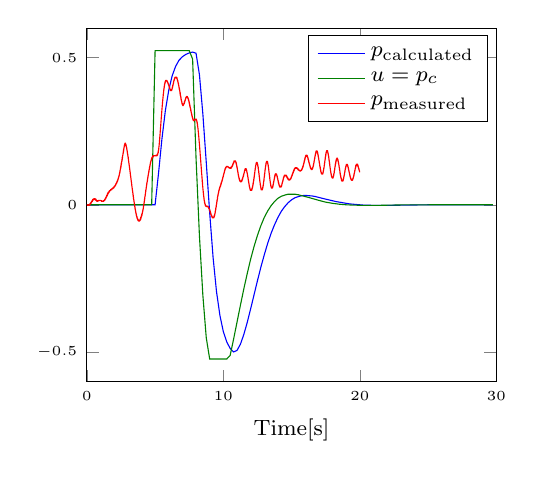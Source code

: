 % This file was created by matlab2tikz.
%
%The latest updates can be retrieved from
%  http://www.mathworks.com/matlabcentral/fileexchange/22022-matlab2tikz-matlab2tikz
%where you can also make suggestions and rate matlab2tikz.
%
\begin{tikzpicture}

\begin{axis}[%
width = 5.2cm,
at={(0.758in,0.488in)},
scale only axis,
xmin=0,
xmax=30,
xlabel={\footnotesize{Time[s]}},
ymin=-0.6,
ymax=0.6,
ticklabel style = {font=\tiny},
axis background/.style={fill=white},
legend style={legend cell align=left, align=left, draw=black, font = \footnotesize}
]
\addplot [color=blue]
  table[row sep=crcr]{%
0	0\\
5	0\\
5.25	0.106\\
5.5	0.223\\
5.75	0.319\\
6	0.389\\
6.25	0.438\\
6.5	0.47\\
6.75	0.491\\
7	0.503\\
7.25	0.511\\
7.5	0.516\\
7.75	0.519\\
8	0.515\\
8.25	0.442\\
8.5	0.309\\
8.75	0.144\\
9	-0.027\\
9.25	-0.179\\
9.5	-0.295\\
9.75	-0.376\\
10	-0.431\\
10.25	-0.466\\
10.5	-0.488\\
10.75	-0.5\\
11	-0.495\\
11.25	-0.474\\
11.5	-0.441\\
11.75	-0.4\\
12	-0.354\\
12.5	-0.258\\
12.75	-0.212\\
13	-0.17\\
13.25	-0.131\\
13.5	-0.097\\
13.75	-0.068\\
14	-0.043\\
14.25	-0.022\\
14.5	-0.006\\
14.75	0.007\\
15	0.017\\
15.25	0.024\\
15.5	0.028\\
15.75	0.031\\
16	0.032\\
16.25	0.031\\
16.5	0.03\\
16.75	0.028\\
17.25	0.022\\
18.25	0.011\\
18.75	0.007\\
19.25	0.003\\
19.75	0.001\\
20.25	-0.001\\
21	-0.002\\
22	-0.002\\
25	0\\
29.75	0\\
};
\addlegendentry{$p_{\text{calculated}}$}

\addplot [color=black!50!green]
  table[row sep=crcr]{%
0	0\\
4.75	0\\
5	0.524\\
7.5	0.524\\
7.75	0.495\\
8	0.16\\
8.25	-0.106\\
8.5	-0.307\\
8.75	-0.452\\
9	-0.524\\
10.25	-0.524\\
10.5	-0.512\\
10.75	-0.457\\
11.25	-0.342\\
11.5	-0.286\\
11.75	-0.234\\
12	-0.185\\
12.25	-0.142\\
12.5	-0.104\\
12.75	-0.071\\
13	-0.043\\
13.25	-0.021\\
13.5	-0.003\\
13.75	0.011\\
14	0.022\\
14.25	0.029\\
14.5	0.033\\
14.75	0.036\\
15	0.036\\
15.25	0.036\\
15.5	0.034\\
15.75	0.031\\
16.25	0.025\\
17	0.015\\
17.5	0.009\\
18	0.005\\
18.5	0.002\\
19	-0.0\\
19.5	-0.001\\
20.25	-0.002\\
21.25	-0.002\\
23.5	-8.391e-05\\
26.25	0\\
29.75	0\\
};
\addlegendentry{$u = p_c$}

\addplot [color=red, forget plot]
  table[row sep=crcr]{%
0	0\\
0.052	0\\
0.054	-0.002\\
0.162	-0.002\\
0.164	0\\
0.208	0\\
0.21	0.002\\
0.24	0.002\\
0.242	0.003\\
0.258	0.003\\
0.26	0.005\\
0.286	0.005\\
0.288	0.006\\
0.304	0.006\\
0.306	0.008\\
0.33	0.008\\
0.332	0.009\\
0.346	0.009\\
0.348	0.011\\
0.352	0.011\\
0.354	0.009\\
0.356	0.009\\
0.358	0.011\\
0.36	0.011\\
0.362	0.012\\
0.364	0.012\\
0.366	0.011\\
0.368	0.011\\
0.37	0.012\\
0.374	0.012\\
0.376	0.014\\
0.378	0.012\\
0.384	0.012\\
0.386	0.014\\
0.39	0.014\\
0.392	0.012\\
0.394	0.012\\
0.396	0.014\\
0.408	0.014\\
0.41	0.015\\
0.432	0.015\\
0.434	0.017\\
0.454	0.017\\
0.456	0.018\\
0.46	0.018\\
0.462	0.017\\
0.464	0.017\\
0.466	0.018\\
0.488	0.018\\
0.49	0.02\\
0.492	0.02\\
0.494	0.018\\
0.498	0.018\\
0.5	0.02\\
0.502	0.02\\
0.504	0.018\\
0.508	0.018\\
0.51	0.02\\
0.516	0.02\\
0.518	0.018\\
0.52	0.02\\
0.552	0.02\\
0.554	0.021\\
0.556	0.021\\
0.558	0.02\\
0.562	0.02\\
0.564	0.021\\
0.566	0.021\\
0.568	0.02\\
0.598	0.02\\
0.6	0.018\\
0.602	0.018\\
0.604	0.02\\
0.608	0.02\\
0.61	0.018\\
0.612	0.018\\
0.614	0.02\\
0.618	0.02\\
0.62	0.018\\
0.624	0.018\\
0.626	0.02\\
0.628	0.02\\
0.63	0.018\\
0.634	0.018\\
0.636	0.02\\
0.638	0.02\\
0.642	0.017\\
0.644	0.017\\
0.646	0.018\\
0.648	0.018\\
0.65	0.017\\
0.654	0.017\\
0.656	0.018\\
0.658	0.018\\
0.662	0.015\\
0.664	0.015\\
0.666	0.017\\
0.67	0.017\\
0.672	0.015\\
0.676	0.015\\
0.678	0.017\\
0.68	0.017\\
0.682	0.015\\
0.692	0.015\\
0.694	0.014\\
0.696	0.014\\
0.698	0.015\\
0.7	0.015\\
0.702	0.014\\
0.73	0.014\\
0.732	0.012\\
0.736	0.012\\
0.738	0.014\\
0.74	0.014\\
0.742	0.012\\
0.776	0.012\\
0.778	0.014\\
0.78	0.014\\
0.782	0.012\\
0.812	0.012\\
0.814	0.014\\
0.864	0.014\\
0.866	0.015\\
0.982	0.015\\
0.984	0.014\\
1.08	0.014\\
1.082	0.012\\
1.226	0.012\\
1.228	0.014\\
1.27	0.014\\
1.272	0.015\\
1.3	0.015\\
1.302	0.017\\
1.316	0.017\\
1.318	0.018\\
1.342	0.018\\
1.344	0.02\\
1.364	0.02\\
1.366	0.021\\
1.378	0.021\\
1.38	0.023\\
1.382	0.023\\
1.384	0.021\\
1.388	0.021\\
1.39	0.023\\
1.4	0.023\\
1.402	0.025\\
1.412	0.025\\
1.414	0.026\\
1.416	0.026\\
1.418	0.025\\
1.42	0.025\\
1.422	0.026\\
1.424	0.026\\
1.426	0.028\\
1.428	0.026\\
1.432	0.026\\
1.434	0.028\\
1.444	0.028\\
1.446	0.029\\
1.456	0.029\\
1.458	0.031\\
1.46	0.031\\
1.462	0.029\\
1.464	0.029\\
1.468	0.032\\
1.47	0.032\\
1.472	0.031\\
1.476	0.031\\
1.48	0.034\\
1.482	0.032\\
1.486	0.032\\
1.49	0.035\\
1.494	0.032\\
1.496	0.032\\
1.5	0.035\\
1.502	0.035\\
1.504	0.034\\
1.506	0.034\\
1.51	0.037\\
1.512	0.037\\
1.514	0.035\\
1.518	0.035\\
1.52	0.037\\
1.526	0.037\\
1.528	0.035\\
1.532	0.038\\
1.534	0.038\\
1.536	0.037\\
1.538	0.037\\
1.542	0.04\\
1.544	0.04\\
1.546	0.038\\
1.55	0.038\\
1.552	0.04\\
1.558	0.04\\
1.56	0.038\\
1.564	0.041\\
1.566	0.041\\
1.568	0.04\\
1.572	0.04\\
1.576	0.043\\
1.578	0.041\\
1.584	0.041\\
1.586	0.043\\
1.59	0.043\\
1.592	0.041\\
1.594	0.041\\
1.596	0.043\\
1.606	0.043\\
1.608	0.044\\
1.61	0.043\\
1.614	0.043\\
1.616	0.044\\
1.62	0.044\\
1.622	0.043\\
1.624	0.043\\
1.626	0.044\\
1.638	0.044\\
1.64	0.046\\
1.642	0.046\\
1.644	0.044\\
1.646	0.044\\
1.648	0.046\\
1.67	0.046\\
1.672	0.048\\
1.702	0.048\\
1.704	0.049\\
1.738	0.049\\
1.74	0.051\\
1.742	0.049\\
1.746	0.049\\
1.748	0.051\\
1.77	0.051\\
1.772	0.052\\
1.776	0.052\\
1.778	0.051\\
1.78	0.051\\
1.782	0.052\\
1.826	0.052\\
1.828	0.054\\
1.858	0.054\\
1.86	0.055\\
1.9	0.055\\
1.902	0.057\\
1.936	0.057\\
1.938	0.058\\
1.97	0.058\\
1.972	0.06\\
1.998	0.06\\
2	0.061\\
2.02	0.061\\
2.022	0.063\\
2.044	0.063\\
2.046	0.064\\
2.068	0.064\\
2.07	0.066\\
2.086	0.066\\
2.088	0.067\\
2.11	0.067\\
2.112	0.069\\
2.13	0.069\\
2.132	0.071\\
2.148	0.071\\
2.15	0.072\\
2.162	0.072\\
2.164	0.074\\
2.176	0.074\\
2.178	0.075\\
2.188	0.075\\
2.19	0.077\\
2.194	0.077\\
2.196	0.075\\
2.198	0.075\\
2.2	0.077\\
2.202	0.077\\
2.204	0.078\\
2.206	0.077\\
2.21	0.077\\
2.212	0.078\\
2.214	0.078\\
2.216	0.08\\
2.218	0.08\\
2.22	0.078\\
2.224	0.078\\
2.226	0.08\\
2.236	0.08\\
2.238	0.081\\
2.248	0.081\\
2.25	0.083\\
2.26	0.083\\
2.262	0.084\\
2.272	0.084\\
2.274	0.086\\
2.284	0.086\\
2.286	0.087\\
2.296	0.087\\
2.298	0.089\\
2.312	0.089\\
2.314	0.091\\
2.316	0.091\\
2.318	0.092\\
2.324	0.092\\
2.326	0.094\\
2.336	0.094\\
2.338	0.095\\
2.346	0.095\\
2.348	0.097\\
2.35	0.097\\
2.352	0.098\\
2.358	0.098\\
2.36	0.1\\
2.366	0.1\\
2.368	0.101\\
2.376	0.101\\
2.38	0.104\\
2.388	0.104\\
2.39	0.106\\
2.398	0.106\\
2.402	0.109\\
2.404	0.109\\
2.406	0.107\\
2.408	0.107\\
2.412	0.11\\
2.42	0.11\\
2.424	0.114\\
2.426	0.112\\
2.428	0.112\\
2.434	0.117\\
2.436	0.115\\
2.44	0.115\\
2.442	0.118\\
2.446	0.118\\
2.448	0.117\\
2.454	0.121\\
2.456	0.121\\
2.458	0.12\\
2.46	0.12\\
2.462	0.123\\
2.464	0.124\\
2.466	0.124\\
2.468	0.123\\
2.47	0.123\\
2.476	0.127\\
2.478	0.126\\
2.482	0.126\\
2.484	0.129\\
2.488	0.129\\
2.49	0.127\\
2.492	0.129\\
2.494	0.132\\
2.498	0.132\\
2.5	0.13\\
2.502	0.13\\
2.504	0.133\\
2.506	0.135\\
2.508	0.135\\
2.51	0.133\\
2.512	0.133\\
2.514	0.137\\
2.518	0.137\\
2.52	0.135\\
2.522	0.137\\
2.524	0.14\\
2.528	0.14\\
2.53	0.138\\
2.536	0.143\\
2.538	0.143\\
2.54	0.141\\
2.542	0.141\\
2.544	0.144\\
2.546	0.146\\
2.548	0.146\\
2.55	0.144\\
2.552	0.144\\
2.558	0.149\\
2.56	0.146\\
2.568	0.152\\
2.57	0.149\\
2.572	0.15\\
2.574	0.15\\
2.576	0.153\\
2.578	0.153\\
2.58	0.152\\
2.582	0.152\\
2.584	0.153\\
2.586	0.156\\
2.588	0.156\\
2.59	0.155\\
2.594	0.155\\
2.596	0.16\\
2.598	0.16\\
2.6	0.158\\
2.604	0.158\\
2.606	0.161\\
2.608	0.163\\
2.61	0.161\\
2.614	0.161\\
2.616	0.164\\
2.618	0.166\\
2.62	0.166\\
2.622	0.163\\
2.624	0.164\\
2.626	0.167\\
2.628	0.167\\
2.63	0.169\\
2.632	0.166\\
2.64	0.172\\
2.642	0.169\\
2.65	0.175\\
2.652	0.172\\
2.66	0.178\\
2.662	0.175\\
2.664	0.175\\
2.666	0.178\\
2.668	0.179\\
2.67	0.179\\
2.672	0.178\\
2.674	0.178\\
2.676	0.179\\
2.678	0.183\\
2.68	0.183\\
2.682	0.181\\
2.684	0.181\\
2.686	0.183\\
2.688	0.186\\
2.69	0.186\\
2.692	0.184\\
2.694	0.184\\
2.696	0.186\\
2.698	0.189\\
2.7	0.189\\
2.702	0.187\\
2.706	0.187\\
2.708	0.19\\
2.71	0.192\\
2.712	0.19\\
2.716	0.19\\
2.718	0.193\\
2.722	0.193\\
2.724	0.192\\
2.726	0.193\\
2.728	0.196\\
2.732	0.196\\
2.734	0.195\\
2.736	0.195\\
2.738	0.198\\
2.74	0.199\\
2.742	0.199\\
2.744	0.198\\
2.746	0.198\\
2.75	0.201\\
2.758	0.201\\
2.762	0.204\\
2.764	0.202\\
2.768	0.202\\
2.77	0.206\\
2.772	0.206\\
2.774	0.204\\
2.778	0.204\\
2.782	0.207\\
2.784	0.206\\
2.788	0.206\\
2.79	0.207\\
2.8	0.207\\
2.802	0.209\\
2.806	0.209\\
2.808	0.207\\
2.81	0.207\\
2.812	0.209\\
2.828	0.209\\
2.83	0.207\\
2.842	0.207\\
2.844	0.206\\
2.85	0.206\\
2.852	0.207\\
2.856	0.204\\
2.866	0.204\\
2.868	0.202\\
2.876	0.202\\
2.878	0.201\\
2.88	0.201\\
2.882	0.199\\
2.89	0.199\\
2.892	0.198\\
2.896	0.198\\
2.898	0.196\\
2.904	0.196\\
2.906	0.195\\
2.91	0.195\\
2.912	0.193\\
2.916	0.193\\
2.918	0.192\\
2.922	0.192\\
2.924	0.19\\
2.928	0.19\\
2.93	0.189\\
2.934	0.189\\
2.936	0.187\\
2.94	0.187\\
2.942	0.186\\
2.944	0.186\\
2.946	0.184\\
2.952	0.184\\
2.954	0.183\\
2.956	0.183\\
2.958	0.181\\
2.962	0.181\\
2.964	0.179\\
2.966	0.179\\
2.968	0.178\\
2.972	0.178\\
2.974	0.176\\
2.976	0.176\\
2.978	0.175\\
2.982	0.175\\
2.984	0.173\\
2.988	0.173\\
2.99	0.172\\
2.992	0.172\\
2.994	0.17\\
2.998	0.17\\
3	0.169\\
3.002	0.169\\
3.004	0.167\\
3.006	0.167\\
3.008	0.166\\
3.012	0.166\\
3.014	0.164\\
3.016	0.164\\
3.018	0.163\\
3.022	0.163\\
3.024	0.161\\
3.026	0.161\\
3.028	0.16\\
3.032	0.16\\
3.034	0.158\\
3.036	0.158\\
3.038	0.156\\
3.04	0.156\\
3.042	0.155\\
3.044	0.155\\
3.046	0.153\\
3.05	0.153\\
3.052	0.152\\
3.054	0.152\\
3.056	0.15\\
3.06	0.15\\
3.062	0.149\\
3.064	0.149\\
3.066	0.147\\
3.068	0.147\\
3.07	0.146\\
3.072	0.146\\
3.074	0.144\\
3.076	0.144\\
3.078	0.143\\
3.082	0.143\\
3.084	0.141\\
3.086	0.141\\
3.088	0.14\\
3.09	0.14\\
3.092	0.138\\
3.096	0.138\\
3.098	0.137\\
3.1	0.137\\
3.102	0.135\\
3.104	0.135\\
3.106	0.133\\
3.108	0.133\\
3.11	0.132\\
3.112	0.132\\
3.114	0.13\\
3.118	0.13\\
3.12	0.129\\
3.122	0.129\\
3.124	0.127\\
3.126	0.127\\
3.128	0.126\\
3.132	0.126\\
3.136	0.123\\
3.14	0.123\\
3.142	0.121\\
3.144	0.121\\
3.146	0.12\\
3.148	0.12\\
3.15	0.118\\
3.152	0.118\\
3.154	0.117\\
3.156	0.117\\
3.158	0.115\\
3.16	0.115\\
3.162	0.114\\
3.166	0.114\\
3.168	0.112\\
3.17	0.112\\
3.172	0.11\\
3.174	0.11\\
3.176	0.109\\
3.178	0.109\\
3.18	0.107\\
3.182	0.107\\
3.184	0.106\\
3.186	0.106\\
3.188	0.104\\
3.19	0.104\\
3.192	0.103\\
3.194	0.103\\
3.196	0.101\\
3.198	0.101\\
3.2	0.1\\
3.202	0.1\\
3.204	0.098\\
3.208	0.098\\
3.21	0.097\\
3.212	0.097\\
3.214	0.095\\
3.216	0.095\\
3.218	0.094\\
3.22	0.094\\
3.222	0.092\\
3.224	0.092\\
3.226	0.091\\
3.228	0.091\\
3.23	0.089\\
3.232	0.089\\
3.234	0.087\\
3.236	0.087\\
3.238	0.086\\
3.242	0.086\\
3.244	0.084\\
3.246	0.084\\
3.248	0.083\\
3.25	0.083\\
3.252	0.081\\
3.254	0.081\\
3.256	0.08\\
3.258	0.08\\
3.26	0.078\\
3.262	0.078\\
3.264	0.077\\
3.268	0.077\\
3.27	0.075\\
3.272	0.075\\
3.274	0.074\\
3.276	0.074\\
3.278	0.072\\
3.28	0.072\\
3.282	0.071\\
3.284	0.071\\
3.286	0.069\\
3.288	0.069\\
3.29	0.067\\
3.294	0.067\\
3.296	0.066\\
3.298	0.066\\
3.302	0.063\\
3.304	0.063\\
3.306	0.061\\
3.31	0.061\\
3.312	0.06\\
3.314	0.06\\
3.316	0.058\\
3.318	0.058\\
3.32	0.057\\
3.322	0.057\\
3.324	0.055\\
3.326	0.055\\
3.328	0.054\\
3.332	0.054\\
3.334	0.052\\
3.336	0.052\\
3.338	0.051\\
3.34	0.051\\
3.342	0.049\\
3.344	0.049\\
3.346	0.048\\
3.348	0.048\\
3.35	0.046\\
3.354	0.046\\
3.356	0.044\\
3.358	0.044\\
3.36	0.043\\
3.364	0.043\\
3.368	0.04\\
3.372	0.04\\
3.374	0.038\\
3.376	0.038\\
3.378	0.037\\
3.38	0.037\\
3.382	0.035\\
3.384	0.035\\
3.386	0.034\\
3.39	0.034\\
3.392	0.032\\
3.394	0.032\\
3.396	0.031\\
3.4	0.031\\
3.402	0.029\\
3.404	0.029\\
3.406	0.028\\
3.408	0.028\\
3.41	0.026\\
3.412	0.026\\
3.414	0.025\\
3.416	0.025\\
3.418	0.023\\
3.42	0.023\\
3.422	0.021\\
3.426	0.021\\
3.428	0.02\\
3.432	0.02\\
3.434	0.018\\
3.436	0.018\\
3.438	0.017\\
3.442	0.017\\
3.444	0.015\\
3.446	0.015\\
3.448	0.014\\
3.45	0.014\\
3.452	0.012\\
3.456	0.012\\
3.458	0.011\\
3.46	0.011\\
3.462	0.009\\
3.464	0.009\\
3.466	0.008\\
3.47	0.008\\
3.472	0.006\\
3.476	0.006\\
3.478	0.005\\
3.48	0.005\\
3.482	0.003\\
3.484	0.003\\
3.486	0.002\\
3.49	0.002\\
3.492	0\\
3.496	0\\
3.498	-0.002\\
3.5	-0.002\\
3.502	-0.003\\
3.506	-0.003\\
3.508	-0.005\\
3.51	-0.005\\
3.512	-0.006\\
3.516	-0.006\\
3.518	-0.008\\
3.522	-0.008\\
3.524	-0.009\\
3.528	-0.009\\
3.53	-0.011\\
3.532	-0.011\\
3.534	-0.012\\
3.538	-0.012\\
3.54	-0.014\\
3.544	-0.014\\
3.546	-0.015\\
3.55	-0.015\\
3.552	-0.017\\
3.556	-0.017\\
3.558	-0.018\\
3.562	-0.018\\
3.564	-0.02\\
3.568	-0.02\\
3.57	-0.021\\
3.574	-0.021\\
3.576	-0.023\\
3.58	-0.023\\
3.582	-0.025\\
3.586	-0.025\\
3.588	-0.026\\
3.592	-0.026\\
3.594	-0.028\\
3.6	-0.028\\
3.602	-0.029\\
3.606	-0.029\\
3.608	-0.031\\
3.614	-0.031\\
3.616	-0.032\\
3.62	-0.032\\
3.622	-0.034\\
3.63	-0.034\\
3.632	-0.035\\
3.636	-0.035\\
3.638	-0.037\\
3.644	-0.037\\
3.646	-0.038\\
3.652	-0.038\\
3.654	-0.04\\
3.662	-0.04\\
3.664	-0.041\\
3.674	-0.041\\
3.676	-0.043\\
3.682	-0.043\\
3.684	-0.044\\
3.69	-0.044\\
3.692	-0.046\\
3.704	-0.046\\
3.706	-0.048\\
3.716	-0.048\\
3.718	-0.049\\
3.73	-0.049\\
3.732	-0.051\\
3.752	-0.051\\
3.754	-0.052\\
3.766	-0.052\\
3.768	-0.054\\
3.772	-0.054\\
3.774	-0.052\\
3.776	-0.052\\
3.778	-0.054\\
3.792	-0.054\\
3.794	-0.055\\
3.796	-0.054\\
3.802	-0.054\\
3.804	-0.055\\
3.808	-0.055\\
3.81	-0.054\\
3.814	-0.054\\
3.816	-0.055\\
3.82	-0.055\\
3.822	-0.054\\
3.826	-0.054\\
3.828	-0.055\\
3.83	-0.055\\
3.832	-0.054\\
3.838	-0.054\\
3.84	-0.055\\
3.842	-0.055\\
3.844	-0.054\\
3.85	-0.054\\
3.852	-0.055\\
3.854	-0.054\\
3.866	-0.054\\
3.868	-0.052\\
3.87	-0.052\\
3.872	-0.054\\
3.874	-0.054\\
3.876	-0.052\\
3.896	-0.052\\
3.898	-0.051\\
3.902	-0.051\\
3.904	-0.052\\
3.906	-0.052\\
3.91	-0.049\\
3.912	-0.049\\
3.914	-0.051\\
3.916	-0.051\\
3.918	-0.049\\
3.928	-0.049\\
3.93	-0.048\\
3.934	-0.048\\
3.936	-0.049\\
3.938	-0.049\\
3.94	-0.046\\
3.944	-0.046\\
3.946	-0.048\\
3.948	-0.048\\
3.952	-0.044\\
3.954	-0.044\\
3.956	-0.046\\
3.958	-0.046\\
3.962	-0.043\\
3.964	-0.043\\
3.966	-0.046\\
3.968	-0.044\\
3.97	-0.044\\
3.972	-0.041\\
3.974	-0.041\\
3.976	-0.043\\
3.98	-0.043\\
3.982	-0.04\\
3.984	-0.04\\
3.988	-0.043\\
3.99	-0.041\\
3.992	-0.038\\
3.994	-0.038\\
3.998	-0.041\\
4.004	-0.037\\
4.006	-0.037\\
4.008	-0.04\\
4.014	-0.035\\
4.016	-0.035\\
4.018	-0.037\\
4.022	-0.037\\
4.024	-0.034\\
4.026	-0.034\\
4.028	-0.035\\
4.032	-0.035\\
4.034	-0.032\\
4.036	-0.032\\
4.038	-0.034\\
4.042	-0.034\\
4.044	-0.031\\
4.048	-0.031\\
4.05	-0.032\\
4.052	-0.032\\
4.054	-0.029\\
4.058	-0.029\\
4.06	-0.031\\
4.066	-0.026\\
4.068	-0.028\\
4.072	-0.028\\
4.076	-0.025\\
4.08	-0.025\\
4.082	-0.026\\
4.086	-0.023\\
4.092	-0.023\\
4.094	-0.021\\
4.096	-0.021\\
4.098	-0.02\\
4.1	-0.021\\
4.102	-0.021\\
4.104	-0.02\\
4.106	-0.02\\
4.108	-0.018\\
4.112	-0.018\\
4.114	-0.017\\
4.116	-0.017\\
4.118	-0.015\\
4.124	-0.015\\
4.126	-0.014\\
4.13	-0.014\\
4.132	-0.012\\
4.134	-0.012\\
4.136	-0.011\\
4.142	-0.011\\
4.146	-0.008\\
4.148	-0.008\\
4.15	-0.006\\
4.156	-0.006\\
4.16	-0.003\\
4.166	-0.003\\
4.168	-0.002\\
4.17	-0.002\\
4.172	0\\
4.176	0\\
4.178	0.002\\
4.18	0.002\\
4.182	0.003\\
4.184	0.003\\
4.186	0.005\\
4.19	0.005\\
4.192	0.006\\
4.194	0.006\\
4.196	0.008\\
4.198	0.008\\
4.2	0.009\\
4.204	0.009\\
4.206	0.011\\
4.208	0.011\\
4.21	0.012\\
4.214	0.012\\
4.216	0.014\\
4.218	0.014\\
4.22	0.015\\
4.222	0.015\\
4.224	0.017\\
4.228	0.017\\
4.23	0.018\\
4.232	0.018\\
4.234	0.02\\
4.236	0.02\\
4.238	0.021\\
4.242	0.021\\
4.244	0.023\\
4.246	0.023\\
4.248	0.025\\
4.252	0.025\\
4.254	0.026\\
4.256	0.026\\
4.258	0.028\\
4.26	0.028\\
4.262	0.029\\
4.266	0.029\\
4.268	0.031\\
4.27	0.031\\
4.272	0.032\\
4.276	0.032\\
4.278	0.034\\
4.28	0.034\\
4.282	0.035\\
4.284	0.035\\
4.286	0.037\\
4.288	0.037\\
4.29	0.038\\
4.292	0.038\\
4.294	0.04\\
4.298	0.04\\
4.3	0.041\\
4.302	0.041\\
4.304	0.043\\
4.308	0.043\\
4.31	0.044\\
4.312	0.044\\
4.314	0.046\\
4.316	0.046\\
4.318	0.048\\
4.32	0.048\\
4.322	0.049\\
4.326	0.049\\
4.328	0.051\\
4.332	0.051\\
4.334	0.052\\
4.336	0.052\\
4.338	0.054\\
4.342	0.054\\
4.344	0.055\\
4.346	0.055\\
4.348	0.057\\
4.35	0.057\\
4.352	0.058\\
4.356	0.058\\
4.358	0.06\\
4.36	0.06\\
4.362	0.061\\
4.366	0.061\\
4.368	0.063\\
4.37	0.063\\
4.372	0.064\\
4.376	0.064\\
4.378	0.066\\
4.38	0.066\\
4.382	0.067\\
4.386	0.067\\
4.388	0.069\\
4.39	0.069\\
4.392	0.071\\
4.396	0.071\\
4.398	0.072\\
4.4	0.072\\
4.402	0.074\\
4.406	0.074\\
4.408	0.075\\
4.412	0.075\\
4.414	0.077\\
4.416	0.077\\
4.418	0.078\\
4.422	0.078\\
4.424	0.08\\
4.426	0.08\\
4.428	0.081\\
4.432	0.081\\
4.434	0.083\\
4.436	0.083\\
4.438	0.084\\
4.442	0.084\\
4.444	0.086\\
4.448	0.086\\
4.45	0.087\\
4.454	0.087\\
4.456	0.089\\
4.458	0.089\\
4.46	0.091\\
4.464	0.091\\
4.466	0.092\\
4.468	0.092\\
4.47	0.094\\
4.474	0.094\\
4.476	0.095\\
4.48	0.095\\
4.482	0.097\\
4.486	0.097\\
4.488	0.098\\
4.49	0.098\\
4.492	0.1\\
4.496	0.1\\
4.498	0.101\\
4.502	0.101\\
4.504	0.103\\
4.508	0.103\\
4.51	0.104\\
4.512	0.104\\
4.514	0.106\\
4.518	0.106\\
4.52	0.107\\
4.524	0.107\\
4.526	0.109\\
4.53	0.109\\
4.532	0.11\\
4.536	0.11\\
4.538	0.112\\
4.542	0.112\\
4.544	0.114\\
4.548	0.114\\
4.55	0.115\\
4.554	0.115\\
4.556	0.117\\
4.56	0.117\\
4.562	0.118\\
4.566	0.118\\
4.568	0.12\\
4.572	0.12\\
4.574	0.121\\
4.578	0.121\\
4.58	0.123\\
4.584	0.123\\
4.586	0.124\\
4.59	0.124\\
4.592	0.126\\
4.596	0.126\\
4.598	0.127\\
4.6	0.127\\
4.602	0.129\\
4.608	0.129\\
4.61	0.13\\
4.614	0.13\\
4.616	0.132\\
4.62	0.132\\
4.622	0.133\\
4.626	0.133\\
4.628	0.135\\
4.634	0.135\\
4.636	0.137\\
4.64	0.137\\
4.642	0.138\\
4.648	0.138\\
4.65	0.14\\
4.656	0.14\\
4.658	0.141\\
4.662	0.141\\
4.664	0.143\\
4.67	0.143\\
4.672	0.144\\
4.676	0.144\\
4.678	0.146\\
4.684	0.146\\
4.686	0.147\\
4.694	0.147\\
4.696	0.149\\
4.702	0.149\\
4.704	0.15\\
4.712	0.15\\
4.714	0.152\\
4.72	0.152\\
4.722	0.153\\
4.734	0.153\\
4.736	0.155\\
4.742	0.155\\
4.744	0.156\\
4.756	0.156\\
4.758	0.158\\
4.77	0.158\\
4.772	0.16\\
4.784	0.16\\
4.786	0.161\\
4.8	0.161\\
4.802	0.163\\
4.82	0.163\\
4.822	0.164\\
4.828	0.164\\
4.83	0.163\\
4.832	0.163\\
4.834	0.164\\
4.846	0.164\\
4.848	0.166\\
4.852	0.166\\
4.854	0.164\\
4.856	0.164\\
4.858	0.166\\
4.864	0.166\\
4.866	0.164\\
4.868	0.164\\
4.87	0.166\\
4.876	0.166\\
4.878	0.164\\
4.88	0.166\\
4.882	0.166\\
4.884	0.167\\
4.886	0.167\\
4.888	0.166\\
4.892	0.166\\
4.894	0.167\\
4.898	0.167\\
4.9	0.166\\
4.904	0.166\\
4.906	0.167\\
4.908	0.167\\
4.91	0.166\\
4.914	0.166\\
4.916	0.167\\
4.92	0.167\\
4.922	0.166\\
4.926	0.166\\
4.928	0.167\\
4.93	0.167\\
4.932	0.166\\
4.936	0.166\\
4.938	0.167\\
4.942	0.167\\
4.944	0.166\\
4.946	0.166\\
4.948	0.167\\
4.952	0.167\\
4.954	0.166\\
4.958	0.166\\
4.96	0.167\\
4.964	0.167\\
4.966	0.166\\
4.968	0.166\\
4.97	0.167\\
4.974	0.167\\
4.976	0.166\\
4.978	0.166\\
4.98	0.167\\
4.984	0.167\\
4.986	0.166\\
4.99	0.166\\
4.992	0.167\\
4.996	0.167\\
4.998	0.166\\
5	0.166\\
5.002	0.167\\
5.006	0.167\\
5.008	0.166\\
5.01	0.166\\
5.012	0.167\\
5.016	0.167\\
5.018	0.166\\
5.022	0.166\\
5.024	0.167\\
5.026	0.167\\
5.028	0.166\\
5.032	0.166\\
5.034	0.167\\
5.038	0.167\\
5.04	0.166\\
5.042	0.166\\
5.044	0.167\\
5.048	0.167\\
5.05	0.166\\
5.054	0.166\\
5.056	0.167\\
5.058	0.167\\
5.06	0.166\\
5.064	0.166\\
5.066	0.167\\
5.07	0.167\\
5.072	0.166\\
5.074	0.166\\
5.076	0.167\\
5.08	0.167\\
5.082	0.166\\
5.084	0.166\\
5.088	0.169\\
5.09	0.169\\
5.092	0.166\\
5.094	0.166\\
5.098	0.169\\
5.1	0.169\\
5.102	0.166\\
5.106	0.166\\
5.108	0.169\\
5.11	0.169\\
5.114	0.166\\
5.116	0.166\\
5.118	0.169\\
5.122	0.169\\
5.126	0.166\\
5.128	0.169\\
5.132	0.169\\
5.134	0.167\\
5.136	0.167\\
5.138	0.169\\
5.14	0.169\\
5.142	0.17\\
5.146	0.167\\
5.148	0.167\\
5.152	0.17\\
5.154	0.169\\
5.158	0.169\\
5.16	0.17\\
5.164	0.17\\
5.166	0.169\\
5.168	0.169\\
5.172	0.172\\
5.174	0.172\\
5.176	0.17\\
5.18	0.17\\
5.182	0.172\\
5.192	0.172\\
5.194	0.173\\
5.206	0.173\\
5.208	0.175\\
5.21	0.175\\
5.212	0.176\\
5.214	0.176\\
5.216	0.175\\
5.22	0.178\\
5.23	0.178\\
5.232	0.181\\
5.24	0.181\\
5.244	0.184\\
5.252	0.184\\
5.256	0.187\\
5.26	0.187\\
5.262	0.189\\
5.264	0.189\\
5.266	0.19\\
5.268	0.19\\
5.272	0.193\\
5.278	0.193\\
5.284	0.198\\
5.286	0.198\\
5.288	0.199\\
5.292	0.199\\
5.294	0.202\\
5.296	0.202\\
5.298	0.204\\
5.3	0.204\\
5.302	0.206\\
5.304	0.206\\
5.31	0.21\\
5.312	0.21\\
5.314	0.212\\
5.316	0.212\\
5.322	0.216\\
5.324	0.216\\
5.326	0.218\\
5.328	0.218\\
5.336	0.224\\
5.338	0.224\\
5.344	0.229\\
5.346	0.229\\
5.35	0.232\\
5.352	0.232\\
5.36	0.238\\
5.362	0.238\\
5.37	0.244\\
5.372	0.244\\
5.382	0.252\\
5.384	0.252\\
5.388	0.255\\
5.39	0.255\\
5.392	0.258\\
5.394	0.258\\
5.402	0.264\\
5.404	0.264\\
5.412	0.27\\
5.414	0.27\\
5.422	0.276\\
5.424	0.276\\
5.432	0.282\\
5.434	0.282\\
5.444	0.29\\
5.446	0.29\\
5.452	0.295\\
5.454	0.295\\
5.462	0.301\\
5.464	0.301\\
5.47	0.305\\
5.472	0.305\\
5.48	0.311\\
5.482	0.311\\
5.488	0.316\\
5.49	0.316\\
5.496	0.321\\
5.498	0.321\\
5.504	0.325\\
5.506	0.325\\
5.51	0.328\\
5.512	0.328\\
5.518	0.333\\
5.52	0.333\\
5.526	0.337\\
5.528	0.337\\
5.532	0.341\\
5.534	0.341\\
5.538	0.344\\
5.54	0.344\\
5.546	0.348\\
5.548	0.348\\
5.55	0.35\\
5.552	0.35\\
5.556	0.353\\
5.558	0.353\\
5.564	0.357\\
5.566	0.357\\
5.568	0.359\\
5.57	0.359\\
5.574	0.362\\
5.576	0.362\\
5.58	0.365\\
5.582	0.365\\
5.586	0.368\\
5.588	0.368\\
5.59	0.37\\
5.592	0.37\\
5.594	0.371\\
5.596	0.371\\
5.6	0.374\\
5.602	0.374\\
5.604	0.376\\
5.606	0.376\\
5.608	0.377\\
5.61	0.377\\
5.612	0.379\\
5.614	0.379\\
5.616	0.38\\
5.618	0.38\\
5.622	0.383\\
5.624	0.383\\
5.626	0.385\\
5.628	0.385\\
5.63	0.387\\
5.632	0.387\\
5.634	0.388\\
5.636	0.388\\
5.638	0.39\\
5.64	0.39\\
5.642	0.391\\
5.644	0.391\\
5.646	0.393\\
5.65	0.393\\
5.652	0.394\\
5.654	0.394\\
5.656	0.396\\
5.658	0.396\\
5.662	0.399\\
5.666	0.399\\
5.668	0.4\\
5.672	0.4\\
5.674	0.402\\
5.676	0.402\\
5.678	0.403\\
5.68	0.403\\
5.682	0.405\\
5.688	0.405\\
5.69	0.407\\
5.692	0.407\\
5.694	0.408\\
5.698	0.408\\
5.7	0.41\\
5.706	0.41\\
5.708	0.411\\
5.712	0.411\\
5.714	0.413\\
5.72	0.413\\
5.722	0.414\\
5.728	0.414\\
5.73	0.416\\
5.734	0.416\\
5.736	0.417\\
5.746	0.417\\
5.748	0.419\\
5.756	0.419\\
5.758	0.42\\
5.77	0.42\\
5.772	0.422\\
5.776	0.422\\
5.778	0.42\\
5.78	0.42\\
5.782	0.422\\
5.784	0.422\\
5.786	0.423\\
5.788	0.423\\
5.79	0.422\\
5.794	0.422\\
5.796	0.423\\
5.8	0.423\\
5.802	0.422\\
5.806	0.422\\
5.808	0.423\\
5.812	0.423\\
5.814	0.422\\
5.818	0.422\\
5.82	0.423\\
5.824	0.423\\
5.826	0.422\\
5.828	0.422\\
5.83	0.423\\
5.836	0.423\\
5.838	0.422\\
5.84	0.422\\
5.842	0.423\\
5.846	0.423\\
5.85	0.42\\
5.852	0.422\\
5.854	0.422\\
5.856	0.423\\
5.86	0.42\\
5.862	0.42\\
5.864	0.422\\
5.868	0.422\\
5.87	0.42\\
5.88	0.42\\
5.882	0.419\\
5.884	0.419\\
5.886	0.42\\
5.89	0.42\\
5.892	0.419\\
5.902	0.419\\
5.904	0.417\\
5.914	0.417\\
5.916	0.416\\
5.918	0.417\\
5.92	0.417\\
5.922	0.416\\
5.932	0.416\\
5.934	0.414\\
5.944	0.414\\
5.946	0.413\\
5.954	0.413\\
5.956	0.411\\
5.972	0.411\\
5.974	0.41\\
5.984	0.41\\
5.986	0.408\\
5.994	0.408\\
5.996	0.407\\
6.004	0.407\\
6.006	0.405\\
6.016	0.405\\
6.018	0.403\\
6.026	0.403\\
6.028	0.402\\
6.036	0.402\\
6.038	0.4\\
6.046	0.4\\
6.048	0.399\\
6.056	0.399\\
6.058	0.397\\
6.068	0.397\\
6.07	0.396\\
6.08	0.396\\
6.082	0.394\\
6.084	0.394\\
6.086	0.393\\
6.09	0.393\\
6.092	0.394\\
6.094	0.393\\
6.096	0.393\\
6.098	0.391\\
6.1	0.393\\
6.104	0.393\\
6.106	0.391\\
6.116	0.391\\
6.118	0.39\\
6.122	0.39\\
6.124	0.391\\
6.126	0.391\\
6.128	0.388\\
6.132	0.388\\
6.134	0.39\\
6.138	0.39\\
6.14	0.388\\
6.144	0.388\\
6.146	0.39\\
6.148	0.388\\
6.15	0.388\\
6.152	0.387\\
6.154	0.388\\
6.184	0.388\\
6.186	0.39\\
6.188	0.388\\
6.194	0.388\\
6.196	0.39\\
6.2	0.39\\
6.202	0.388\\
6.204	0.388\\
6.208	0.391\\
6.21	0.391\\
6.212	0.39\\
6.216	0.39\\
6.218	0.391\\
6.228	0.391\\
6.23	0.393\\
6.24	0.393\\
6.242	0.394\\
6.252	0.394\\
6.256	0.397\\
6.264	0.397\\
6.266	0.399\\
6.276	0.399\\
6.28	0.402\\
6.288	0.402\\
6.29	0.403\\
6.294	0.403\\
6.296	0.405\\
6.302	0.405\\
6.304	0.407\\
6.312	0.407\\
6.314	0.408\\
6.316	0.408\\
6.318	0.41\\
6.324	0.41\\
6.326	0.411\\
6.334	0.411\\
6.336	0.413\\
6.338	0.413\\
6.34	0.414\\
6.348	0.414\\
6.35	0.416\\
6.352	0.416\\
6.354	0.417\\
6.362	0.417\\
6.364	0.419\\
6.37	0.419\\
6.372	0.42\\
6.38	0.42\\
6.382	0.422\\
6.384	0.422\\
6.386	0.423\\
6.396	0.423\\
6.398	0.425\\
6.406	0.425\\
6.408	0.426\\
6.418	0.426\\
6.42	0.428\\
6.432	0.428\\
6.434	0.43\\
6.444	0.43\\
6.446	0.431\\
6.46	0.431\\
6.462	0.433\\
6.48	0.433\\
6.482	0.434\\
6.556	0.434\\
6.558	0.433\\
6.584	0.433\\
6.586	0.431\\
6.596	0.431\\
6.598	0.43\\
6.608	0.43\\
6.61	0.428\\
6.62	0.428\\
6.622	0.426\\
6.632	0.426\\
6.634	0.425\\
6.636	0.425\\
6.638	0.423\\
6.648	0.423\\
6.65	0.422\\
6.658	0.422\\
6.66	0.42\\
6.668	0.42\\
6.672	0.417\\
6.682	0.417\\
6.686	0.414\\
6.688	0.416\\
6.69	0.416\\
6.692	0.414\\
6.694	0.414\\
6.696	0.413\\
6.704	0.413\\
6.708	0.41\\
6.71	0.41\\
6.712	0.411\\
6.714	0.411\\
6.72	0.407\\
6.722	0.408\\
6.726	0.408\\
6.73	0.405\\
6.736	0.405\\
6.738	0.403\\
6.74	0.403\\
6.742	0.402\\
6.744	0.402\\
6.746	0.403\\
6.75	0.4\\
6.756	0.4\\
6.758	0.399\\
6.76	0.399\\
6.762	0.397\\
6.768	0.397\\
6.772	0.394\\
6.78	0.394\\
6.782	0.393\\
6.788	0.393\\
6.792	0.39\\
6.8	0.39\\
6.804	0.387\\
6.81	0.387\\
6.814	0.383\\
6.822	0.383\\
6.826	0.38\\
6.832	0.38\\
6.836	0.377\\
6.838	0.377\\
6.84	0.379\\
6.842	0.379\\
6.844	0.377\\
6.846	0.374\\
6.85	0.374\\
6.852	0.376\\
6.858	0.371\\
6.86	0.371\\
6.862	0.373\\
6.868	0.368\\
6.87	0.37\\
6.874	0.37\\
6.878	0.367\\
6.884	0.367\\
6.888	0.364\\
6.896	0.364\\
6.9	0.36\\
6.908	0.36\\
6.91	0.359\\
6.912	0.359\\
6.914	0.357\\
6.918	0.357\\
6.92	0.356\\
6.926	0.356\\
6.928	0.354\\
6.932	0.354\\
6.934	0.353\\
6.938	0.353\\
6.94	0.351\\
6.946	0.351\\
6.948	0.35\\
6.956	0.35\\
6.96	0.347\\
6.962	0.347\\
6.964	0.348\\
6.966	0.348\\
6.97	0.345\\
6.974	0.345\\
6.976	0.347\\
6.98	0.344\\
6.986	0.344\\
6.988	0.345\\
6.992	0.342\\
7.004	0.342\\
7.006	0.341\\
7.018	0.341\\
7.02	0.339\\
7.022	0.339\\
7.024	0.341\\
7.028	0.341\\
7.032	0.337\\
7.036	0.341\\
7.038	0.341\\
7.042	0.337\\
7.044	0.337\\
7.048	0.341\\
7.05	0.341\\
7.054	0.337\\
7.056	0.339\\
7.058	0.339\\
7.06	0.341\\
7.062	0.341\\
7.064	0.339\\
7.068	0.339\\
7.07	0.341\\
7.076	0.341\\
7.078	0.339\\
7.08	0.341\\
7.092	0.341\\
7.094	0.342\\
7.108	0.342\\
7.11	0.344\\
7.124	0.344\\
7.126	0.345\\
7.138	0.345\\
7.14	0.347\\
7.144	0.347\\
7.146	0.348\\
7.154	0.348\\
7.156	0.35\\
7.166	0.35\\
7.168	0.351\\
7.176	0.351\\
7.178	0.353\\
7.188	0.353\\
7.19	0.354\\
7.198	0.354\\
7.2	0.356\\
7.21	0.356\\
7.212	0.357\\
7.22	0.357\\
7.222	0.359\\
7.232	0.359\\
7.234	0.36\\
7.242	0.36\\
7.244	0.362\\
7.254	0.362\\
7.256	0.364\\
7.27	0.364\\
7.272	0.365\\
7.288	0.365\\
7.29	0.367\\
7.322	0.367\\
7.324	0.368\\
7.326	0.368\\
7.328	0.367\\
7.36	0.367\\
7.362	0.365\\
7.364	0.365\\
7.366	0.367\\
7.37	0.367\\
7.372	0.365\\
7.388	0.365\\
7.39	0.364\\
7.406	0.364\\
7.408	0.362\\
7.42	0.362\\
7.422	0.36\\
7.432	0.36\\
7.436	0.357\\
7.438	0.357\\
7.44	0.359\\
7.442	0.359\\
7.444	0.357\\
7.446	0.357\\
7.448	0.356\\
7.45	0.356\\
7.452	0.357\\
7.454	0.357\\
7.458	0.354\\
7.464	0.354\\
7.466	0.356\\
7.472	0.351\\
7.474	0.351\\
7.476	0.353\\
7.478	0.353\\
7.482	0.35\\
7.486	0.35\\
7.488	0.351\\
7.49	0.351\\
7.492	0.35\\
7.494	0.347\\
7.496	0.347\\
7.5	0.35\\
7.506	0.345\\
7.51	0.345\\
7.512	0.347\\
7.514	0.347\\
7.516	0.344\\
7.518	0.342\\
7.52	0.342\\
7.522	0.344\\
7.526	0.344\\
7.528	0.341\\
7.532	0.341\\
7.534	0.342\\
7.54	0.337\\
7.542	0.337\\
7.544	0.339\\
7.546	0.339\\
7.548	0.337\\
7.55	0.337\\
7.552	0.336\\
7.558	0.336\\
7.56	0.334\\
7.566	0.334\\
7.568	0.333\\
7.57	0.333\\
7.572	0.331\\
7.578	0.331\\
7.58	0.33\\
7.582	0.33\\
7.584	0.328\\
7.586	0.33\\
7.588	0.33\\
7.592	0.327\\
7.6	0.327\\
7.604	0.324\\
7.606	0.324\\
7.608	0.325\\
7.61	0.325\\
7.612	0.322\\
7.614	0.321\\
7.616	0.321\\
7.618	0.322\\
7.622	0.322\\
7.624	0.319\\
7.628	0.319\\
7.63	0.321\\
7.636	0.316\\
7.638	0.316\\
7.64	0.318\\
7.642	0.318\\
7.646	0.314\\
7.654	0.314\\
7.656	0.311\\
7.658	0.311\\
7.66	0.313\\
7.662	0.313\\
7.668	0.308\\
7.67	0.31\\
7.674	0.31\\
7.678	0.307\\
7.68	0.307\\
7.682	0.308\\
7.684	0.308\\
7.69	0.304\\
7.694	0.307\\
7.7	0.302\\
7.702	0.302\\
7.704	0.304\\
7.706	0.304\\
7.71	0.301\\
7.718	0.301\\
7.72	0.299\\
7.726	0.299\\
7.728	0.298\\
7.732	0.298\\
7.734	0.296\\
7.742	0.296\\
7.744	0.295\\
7.756	0.295\\
7.758	0.293\\
7.76	0.293\\
7.762	0.291\\
7.764	0.293\\
7.766	0.293\\
7.77	0.29\\
7.772	0.29\\
7.774	0.291\\
7.778	0.291\\
7.782	0.288\\
7.784	0.29\\
7.79	0.29\\
7.792	0.288\\
7.796	0.288\\
7.798	0.29\\
7.8	0.288\\
7.814	0.288\\
7.816	0.287\\
7.822	0.287\\
7.824	0.288\\
7.826	0.288\\
7.828	0.287\\
7.834	0.287\\
7.836	0.288\\
7.838	0.288\\
7.842	0.285\\
7.844	0.285\\
7.848	0.288\\
7.85	0.288\\
7.854	0.285\\
7.858	0.288\\
7.862	0.288\\
7.866	0.285\\
7.87	0.288\\
7.874	0.288\\
7.876	0.287\\
7.88	0.287\\
7.882	0.288\\
7.888	0.288\\
7.89	0.287\\
7.892	0.288\\
7.894	0.288\\
7.896	0.29\\
7.898	0.29\\
7.9	0.288\\
7.906	0.288\\
7.908	0.29\\
7.912	0.29\\
7.914	0.288\\
7.916	0.288\\
7.918	0.29\\
7.92	0.29\\
7.922	0.291\\
7.924	0.291\\
7.926	0.29\\
7.93	0.29\\
7.932	0.291\\
7.936	0.291\\
7.938	0.29\\
7.942	0.29\\
7.944	0.291\\
7.95	0.291\\
7.952	0.29\\
7.954	0.291\\
7.996	0.291\\
7.998	0.29\\
8	0.29\\
8.002	0.291\\
8.006	0.291\\
8.008	0.29\\
8.02	0.29\\
8.022	0.288\\
8.034	0.288\\
8.036	0.287\\
8.044	0.287\\
8.046	0.285\\
8.056	0.285\\
8.058	0.284\\
8.06	0.284\\
8.062	0.282\\
8.07	0.282\\
8.072	0.281\\
8.078	0.281\\
8.08	0.279\\
8.082	0.279\\
8.084	0.278\\
8.09	0.278\\
8.092	0.276\\
8.094	0.276\\
8.096	0.275\\
8.098	0.275\\
8.1	0.273\\
8.104	0.273\\
8.106	0.272\\
8.108	0.272\\
8.11	0.27\\
8.114	0.27\\
8.116	0.268\\
8.118	0.268\\
8.12	0.267\\
8.122	0.267\\
8.124	0.265\\
8.126	0.265\\
8.128	0.264\\
8.132	0.264\\
8.136	0.261\\
8.138	0.261\\
8.14	0.259\\
8.144	0.259\\
8.15	0.255\\
8.154	0.255\\
8.16	0.25\\
8.166	0.25\\
8.17	0.247\\
8.172	0.244\\
8.178	0.244\\
8.186	0.238\\
8.192	0.238\\
8.194	0.235\\
8.198	0.232\\
8.202	0.232\\
8.21	0.225\\
8.214	0.225\\
8.222	0.219\\
8.226	0.219\\
8.228	0.218\\
8.23	0.215\\
8.232	0.215\\
8.234	0.213\\
8.236	0.213\\
8.244	0.207\\
8.248	0.207\\
8.25	0.206\\
8.252	0.202\\
8.254	0.202\\
8.256	0.201\\
8.258	0.201\\
8.266	0.195\\
8.268	0.195\\
8.276	0.189\\
8.278	0.189\\
8.28	0.187\\
8.282	0.187\\
8.284	0.184\\
8.286	0.183\\
8.288	0.183\\
8.29	0.181\\
8.292	0.181\\
8.3	0.175\\
8.302	0.175\\
8.31	0.169\\
8.312	0.169\\
8.32	0.163\\
8.322	0.163\\
8.332	0.155\\
8.334	0.155\\
8.336	0.153\\
8.338	0.153\\
8.34	0.15\\
8.342	0.149\\
8.344	0.149\\
8.346	0.147\\
8.348	0.147\\
8.35	0.144\\
8.352	0.143\\
8.354	0.143\\
8.356	0.141\\
8.358	0.141\\
8.36	0.138\\
8.362	0.138\\
8.366	0.135\\
8.368	0.135\\
8.37	0.133\\
8.372	0.13\\
8.374	0.13\\
8.376	0.129\\
8.378	0.129\\
8.386	0.123\\
8.388	0.123\\
8.396	0.117\\
8.398	0.117\\
8.406	0.11\\
8.408	0.11\\
8.416	0.104\\
8.418	0.104\\
8.42	0.103\\
8.422	0.103\\
8.424	0.1\\
8.426	0.098\\
8.43	0.098\\
8.434	0.095\\
8.436	0.092\\
8.438	0.092\\
8.44	0.091\\
8.442	0.091\\
8.45	0.084\\
8.454	0.084\\
8.456	0.081\\
8.46	0.078\\
8.464	0.078\\
8.466	0.077\\
8.468	0.074\\
8.472	0.074\\
8.474	0.072\\
8.476	0.072\\
8.478	0.069\\
8.48	0.067\\
8.484	0.067\\
8.492	0.061\\
8.496	0.061\\
8.504	0.055\\
8.506	0.055\\
8.51	0.052\\
8.512	0.052\\
8.514	0.051\\
8.516	0.051\\
8.52	0.048\\
8.522	0.048\\
8.524	0.046\\
8.526	0.046\\
8.53	0.043\\
8.532	0.043\\
8.534	0.041\\
8.536	0.041\\
8.542	0.037\\
8.548	0.037\\
8.55	0.034\\
8.552	0.032\\
8.558	0.032\\
8.564	0.028\\
8.57	0.028\\
8.576	0.023\\
8.582	0.023\\
8.586	0.02\\
8.588	0.02\\
8.59	0.018\\
8.596	0.018\\
8.6	0.015\\
8.606	0.015\\
8.61	0.012\\
8.618	0.012\\
8.622	0.009\\
8.624	0.009\\
8.626	0.008\\
8.628	0.009\\
8.63	0.009\\
8.634	0.006\\
8.642	0.006\\
8.644	0.005\\
8.65	0.005\\
8.652	0.003\\
8.66	0.003\\
8.662	0.002\\
8.672	0.002\\
8.674	0\\
8.684	0\\
8.686	-0.002\\
8.696	-0.002\\
8.698	-0.003\\
8.72	-0.003\\
8.722	-0.005\\
8.782	-0.005\\
8.784	-0.006\\
8.786	-0.006\\
8.788	-0.005\\
8.794	-0.005\\
8.796	-0.006\\
8.798	-0.006\\
8.8	-0.005\\
8.806	-0.005\\
8.808	-0.006\\
8.81	-0.006\\
8.812	-0.005\\
8.818	-0.005\\
8.82	-0.006\\
8.822	-0.006\\
8.824	-0.005\\
8.83	-0.005\\
8.832	-0.006\\
8.882	-0.006\\
8.884	-0.008\\
8.908	-0.008\\
8.91	-0.009\\
8.924	-0.009\\
8.926	-0.011\\
8.938	-0.011\\
8.94	-0.012\\
8.942	-0.012\\
8.944	-0.011\\
8.946	-0.011\\
8.948	-0.012\\
8.958	-0.012\\
8.96	-0.014\\
8.972	-0.014\\
8.974	-0.015\\
8.984	-0.015\\
8.986	-0.017\\
8.996	-0.017\\
8.998	-0.018\\
9.008	-0.018\\
9.012	-0.021\\
9.014	-0.021\\
9.016	-0.02\\
9.02	-0.02\\
9.024	-0.023\\
9.026	-0.023\\
9.028	-0.021\\
9.032	-0.021\\
9.034	-0.025\\
9.038	-0.025\\
9.04	-0.023\\
9.042	-0.023\\
9.046	-0.026\\
9.05	-0.026\\
9.052	-0.025\\
9.054	-0.025\\
9.058	-0.028\\
9.062	-0.028\\
9.064	-0.026\\
9.066	-0.026\\
9.07	-0.029\\
9.074	-0.029\\
9.076	-0.028\\
9.08	-0.031\\
9.086	-0.031\\
9.088	-0.029\\
9.092	-0.032\\
9.102	-0.032\\
9.104	-0.034\\
9.112	-0.034\\
9.114	-0.035\\
9.124	-0.035\\
9.126	-0.037\\
9.128	-0.035\\
9.13	-0.035\\
9.132	-0.037\\
9.142	-0.037\\
9.144	-0.038\\
9.154	-0.038\\
9.156	-0.04\\
9.168	-0.04\\
9.17	-0.041\\
9.19	-0.041\\
9.192	-0.043\\
9.214	-0.043\\
9.216	-0.044\\
9.218	-0.044\\
9.22	-0.043\\
9.224	-0.043\\
9.226	-0.044\\
9.232	-0.044\\
9.234	-0.043\\
9.236	-0.044\\
9.238	-0.044\\
9.24	-0.046\\
9.242	-0.044\\
9.248	-0.044\\
9.25	-0.046\\
9.252	-0.044\\
9.264	-0.044\\
9.266	-0.043\\
9.268	-0.043\\
9.27	-0.044\\
9.274	-0.044\\
9.276	-0.043\\
9.28	-0.043\\
9.282	-0.044\\
9.284	-0.044\\
9.286	-0.043\\
9.3	-0.043\\
9.302	-0.041\\
9.306	-0.041\\
9.308	-0.043\\
9.31	-0.043\\
9.314	-0.04\\
9.316	-0.04\\
9.318	-0.041\\
9.322	-0.041\\
9.326	-0.038\\
9.328	-0.038\\
9.33	-0.04\\
9.334	-0.04\\
9.336	-0.037\\
9.338	-0.037\\
9.34	-0.038\\
9.344	-0.038\\
9.348	-0.035\\
9.35	-0.035\\
9.352	-0.037\\
9.354	-0.037\\
9.356	-0.035\\
9.358	-0.035\\
9.36	-0.034\\
9.37	-0.034\\
9.374	-0.031\\
9.376	-0.032\\
9.38	-0.032\\
9.384	-0.029\\
9.392	-0.029\\
9.394	-0.028\\
9.396	-0.028\\
9.398	-0.026\\
9.404	-0.026\\
9.406	-0.025\\
9.408	-0.025\\
9.41	-0.023\\
9.418	-0.023\\
9.422	-0.02\\
9.428	-0.02\\
9.43	-0.018\\
9.432	-0.018\\
9.434	-0.017\\
9.436	-0.017\\
9.438	-0.015\\
9.444	-0.015\\
9.448	-0.012\\
9.454	-0.012\\
9.456	-0.011\\
9.46	-0.011\\
9.462	-0.009\\
9.466	-0.009\\
9.468	-0.008\\
9.47	-0.008\\
9.472	-0.006\\
9.476	-0.006\\
9.478	-0.005\\
9.48	-0.005\\
9.482	-0.003\\
9.486	-0.003\\
9.488	-0.002\\
9.49	-0.002\\
9.492	0\\
9.496	0\\
9.498	0.002\\
9.5	0.002\\
9.502	0.003\\
9.508	0.003\\
9.512	0.006\\
9.516	0.006\\
9.518	0.008\\
9.522	0.008\\
9.524	0.009\\
9.528	0.009\\
9.53	0.011\\
9.532	0.011\\
9.534	0.012\\
9.536	0.012\\
9.538	0.014\\
9.542	0.014\\
9.544	0.015\\
9.546	0.015\\
9.548	0.017\\
9.554	0.017\\
9.556	0.018\\
9.558	0.018\\
9.56	0.02\\
9.564	0.02\\
9.566	0.021\\
9.57	0.021\\
9.572	0.023\\
9.574	0.023\\
9.576	0.025\\
9.58	0.025\\
9.582	0.026\\
9.586	0.026\\
9.588	0.028\\
9.59	0.028\\
9.592	0.029\\
9.598	0.029\\
9.6	0.031\\
9.604	0.031\\
9.606	0.032\\
9.61	0.032\\
9.612	0.034\\
9.616	0.034\\
9.618	0.035\\
9.622	0.035\\
9.624	0.037\\
9.628	0.037\\
9.63	0.038\\
9.634	0.038\\
9.636	0.04\\
9.642	0.04\\
9.644	0.041\\
9.648	0.041\\
9.65	0.043\\
9.656	0.043\\
9.658	0.044\\
9.664	0.044\\
9.666	0.046\\
9.672	0.046\\
9.674	0.048\\
9.68	0.048\\
9.682	0.049\\
9.69	0.049\\
9.692	0.051\\
9.698	0.051\\
9.7	0.052\\
9.708	0.052\\
9.71	0.054\\
9.718	0.054\\
9.72	0.055\\
9.722	0.055\\
9.724	0.057\\
9.732	0.057\\
9.734	0.058\\
9.744	0.058\\
9.746	0.06\\
9.756	0.06\\
9.758	0.061\\
9.768	0.061\\
9.772	0.064\\
9.774	0.063\\
9.78	0.063\\
9.784	0.066\\
9.786	0.064\\
9.792	0.064\\
9.796	0.067\\
9.798	0.066\\
9.802	0.066\\
9.804	0.067\\
9.806	0.067\\
9.808	0.069\\
9.81	0.067\\
9.814	0.067\\
9.818	0.071\\
9.82	0.071\\
9.822	0.069\\
9.826	0.069\\
9.83	0.072\\
9.832	0.072\\
9.834	0.071\\
9.838	0.071\\
9.842	0.074\\
9.844	0.074\\
9.846	0.072\\
9.848	0.072\\
9.85	0.074\\
9.852	0.074\\
9.854	0.075\\
9.862	0.075\\
9.864	0.077\\
9.878	0.077\\
9.88	0.078\\
9.888	0.078\\
9.89	0.08\\
9.892	0.08\\
9.894	0.081\\
9.896	0.081\\
9.898	0.08\\
9.9	0.08\\
9.904	0.083\\
9.914	0.083\\
9.916	0.084\\
9.924	0.084\\
9.926	0.086\\
9.934	0.086\\
9.936	0.087\\
9.944	0.087\\
9.946	0.089\\
9.952	0.089\\
9.954	0.091\\
9.96	0.091\\
9.962	0.092\\
9.966	0.092\\
9.968	0.094\\
9.976	0.094\\
9.978	0.095\\
9.986	0.095\\
9.988	0.097\\
9.996	0.097\\
9.998	0.098\\
10.002	0.098\\
10.004	0.1\\
10.01	0.1\\
10.012	0.101\\
10.02	0.101\\
10.022	0.103\\
10.028	0.103\\
10.03	0.104\\
10.034	0.104\\
10.036	0.106\\
10.042	0.106\\
10.044	0.107\\
10.052	0.107\\
10.054	0.109\\
10.062	0.109\\
10.064	0.11\\
10.07	0.11\\
10.072	0.112\\
10.08	0.112\\
10.082	0.114\\
10.09	0.114\\
10.092	0.115\\
10.096	0.115\\
10.098	0.117\\
10.106	0.117\\
10.108	0.118\\
10.11	0.118\\
10.112	0.117\\
10.114	0.118\\
10.116	0.118\\
10.118	0.12\\
10.128	0.12\\
10.13	0.121\\
10.134	0.121\\
10.136	0.12\\
10.14	0.123\\
10.146	0.123\\
10.148	0.121\\
10.15	0.123\\
10.152	0.123\\
10.154	0.124\\
10.158	0.124\\
10.16	0.123\\
10.162	0.124\\
10.164	0.124\\
10.166	0.126\\
10.17	0.126\\
10.172	0.124\\
10.174	0.126\\
10.186	0.126\\
10.188	0.127\\
10.204	0.127\\
10.206	0.129\\
10.238	0.129\\
10.24	0.13\\
10.244	0.13\\
10.246	0.129\\
10.248	0.129\\
10.25	0.13\\
10.256	0.13\\
10.258	0.129\\
10.26	0.129\\
10.262	0.13\\
10.29	0.13\\
10.292	0.129\\
10.294	0.129\\
10.296	0.13\\
10.302	0.13\\
10.304	0.129\\
10.306	0.129\\
10.308	0.13\\
10.312	0.13\\
10.314	0.129\\
10.364	0.129\\
10.366	0.127\\
10.398	0.127\\
10.4	0.126\\
10.404	0.126\\
10.406	0.127\\
10.41	0.127\\
10.412	0.126\\
10.464	0.126\\
10.466	0.124\\
10.468	0.126\\
10.474	0.126\\
10.476	0.124\\
10.48	0.124\\
10.482	0.126\\
10.486	0.126\\
10.488	0.124\\
10.492	0.124\\
10.494	0.126\\
10.498	0.126\\
10.5	0.124\\
10.504	0.124\\
10.506	0.126\\
10.51	0.126\\
10.512	0.124\\
10.516	0.124\\
10.518	0.126\\
10.522	0.126\\
10.524	0.124\\
10.526	0.124\\
10.528	0.126\\
10.53	0.126\\
10.532	0.127\\
10.536	0.124\\
10.538	0.124\\
10.542	0.127\\
10.544	0.127\\
10.548	0.124\\
10.55	0.124\\
10.554	0.127\\
10.556	0.127\\
10.56	0.124\\
10.564	0.127\\
10.568	0.127\\
10.57	0.126\\
10.574	0.126\\
10.576	0.127\\
10.58	0.127\\
10.582	0.126\\
10.584	0.126\\
10.588	0.129\\
10.59	0.127\\
10.596	0.127\\
10.598	0.129\\
10.602	0.129\\
10.604	0.127\\
10.606	0.129\\
10.626	0.129\\
10.628	0.13\\
10.638	0.13\\
10.64	0.132\\
10.642	0.132\\
10.644	0.13\\
10.648	0.13\\
10.65	0.132\\
10.66	0.132\\
10.662	0.133\\
10.678	0.133\\
10.68	0.135\\
10.69	0.135\\
10.692	0.137\\
10.702	0.137\\
10.704	0.138\\
10.72	0.138\\
10.722	0.14\\
10.732	0.14\\
10.734	0.141\\
10.744	0.141\\
10.746	0.143\\
10.756	0.143\\
10.758	0.144\\
10.768	0.144\\
10.77	0.146\\
10.772	0.146\\
10.774	0.144\\
10.776	0.144\\
10.78	0.147\\
10.782	0.147\\
10.784	0.146\\
10.788	0.146\\
10.79	0.147\\
10.8	0.147\\
10.802	0.149\\
10.804	0.149\\
10.806	0.147\\
10.81	0.147\\
10.812	0.149\\
10.818	0.149\\
10.82	0.147\\
10.822	0.149\\
10.824	0.149\\
10.826	0.15\\
10.828	0.149\\
10.836	0.149\\
10.838	0.15\\
10.84	0.149\\
10.878	0.149\\
10.88	0.147\\
10.882	0.147\\
10.884	0.149\\
10.886	0.149\\
10.888	0.147\\
10.9	0.147\\
10.902	0.146\\
10.912	0.146\\
10.914	0.144\\
10.92	0.144\\
10.922	0.146\\
10.926	0.143\\
10.934	0.143\\
10.936	0.141\\
10.938	0.141\\
10.94	0.14\\
10.942	0.141\\
10.946	0.141\\
10.95	0.138\\
10.958	0.138\\
10.96	0.137\\
10.968	0.137\\
10.97	0.135\\
10.972	0.135\\
10.974	0.133\\
10.98	0.133\\
10.982	0.132\\
10.988	0.132\\
10.99	0.13\\
10.994	0.13\\
10.996	0.129\\
11	0.129\\
11.002	0.127\\
11.006	0.127\\
11.008	0.126\\
11.012	0.126\\
11.014	0.124\\
11.02	0.124\\
11.024	0.121\\
11.032	0.121\\
11.036	0.118\\
11.042	0.118\\
11.044	0.117\\
11.046	0.117\\
11.048	0.115\\
11.054	0.115\\
11.056	0.114\\
11.058	0.114\\
11.06	0.112\\
11.066	0.112\\
11.07	0.109\\
11.078	0.109\\
11.082	0.106\\
11.088	0.106\\
11.09	0.104\\
11.092	0.104\\
11.094	0.103\\
11.1	0.103\\
11.102	0.101\\
11.106	0.101\\
11.108	0.1\\
11.112	0.1\\
11.114	0.098\\
11.12	0.098\\
11.122	0.097\\
11.124	0.097\\
11.126	0.095\\
11.132	0.095\\
11.134	0.094\\
11.14	0.094\\
11.142	0.092\\
11.146	0.092\\
11.148	0.091\\
11.156	0.091\\
11.158	0.089\\
11.166	0.089\\
11.168	0.087\\
11.174	0.087\\
11.176	0.086\\
11.186	0.086\\
11.188	0.084\\
11.198	0.084\\
11.2	0.083\\
11.21	0.083\\
11.212	0.081\\
11.232	0.081\\
11.234	0.08\\
11.268	0.08\\
11.27	0.078\\
11.272	0.078\\
11.274	0.08\\
11.28	0.08\\
11.282	0.078\\
11.284	0.078\\
11.286	0.08\\
11.292	0.08\\
11.294	0.078\\
11.296	0.078\\
11.298	0.08\\
11.306	0.08\\
11.308	0.078\\
11.312	0.081\\
11.314	0.081\\
11.316	0.08\\
11.322	0.08\\
11.324	0.081\\
11.326	0.081\\
11.328	0.08\\
11.332	0.08\\
11.334	0.081\\
11.344	0.081\\
11.346	0.083\\
11.35	0.083\\
11.352	0.081\\
11.356	0.081\\
11.36	0.084\\
11.362	0.083\\
11.368	0.083\\
11.37	0.084\\
11.38	0.084\\
11.382	0.086\\
11.392	0.086\\
11.394	0.087\\
11.398	0.087\\
11.4	0.086\\
11.402	0.087\\
11.404	0.087\\
11.406	0.089\\
11.414	0.089\\
11.416	0.091\\
11.426	0.091\\
11.428	0.092\\
11.436	0.092\\
11.438	0.094\\
11.446	0.094\\
11.448	0.095\\
11.456	0.095\\
11.458	0.097\\
11.466	0.097\\
11.468	0.098\\
11.47	0.098\\
11.472	0.1\\
11.474	0.098\\
11.476	0.098\\
11.48	0.101\\
11.484	0.101\\
11.486	0.1\\
11.49	0.103\\
11.498	0.103\\
11.5	0.104\\
11.502	0.104\\
11.504	0.106\\
11.506	0.104\\
11.508	0.104\\
11.51	0.106\\
11.512	0.106\\
11.514	0.107\\
11.516	0.106\\
11.518	0.107\\
11.52	0.107\\
11.522	0.109\\
11.53	0.109\\
11.532	0.11\\
11.54	0.11\\
11.542	0.112\\
11.544	0.112\\
11.546	0.114\\
11.548	0.112\\
11.55	0.112\\
11.552	0.114\\
11.554	0.114\\
11.556	0.115\\
11.564	0.115\\
11.566	0.117\\
11.574	0.117\\
11.576	0.118\\
11.586	0.118\\
11.588	0.12\\
11.604	0.12\\
11.606	0.121\\
11.616	0.121\\
11.618	0.123\\
11.622	0.123\\
11.624	0.121\\
11.628	0.121\\
11.63	0.123\\
11.634	0.123\\
11.636	0.121\\
11.638	0.121\\
11.64	0.123\\
11.646	0.123\\
11.648	0.121\\
11.652	0.121\\
11.654	0.123\\
11.656	0.123\\
11.658	0.121\\
11.67	0.121\\
11.672	0.12\\
11.676	0.12\\
11.678	0.121\\
11.68	0.121\\
11.684	0.118\\
11.688	0.118\\
11.69	0.12\\
11.692	0.12\\
11.694	0.118\\
11.696	0.118\\
11.698	0.117\\
11.7	0.117\\
11.702	0.118\\
11.704	0.118\\
11.706	0.117\\
11.708	0.117\\
11.71	0.115\\
11.718	0.115\\
11.72	0.114\\
11.728	0.114\\
11.732	0.11\\
11.742	0.11\\
11.746	0.107\\
11.754	0.107\\
11.758	0.104\\
11.764	0.104\\
11.766	0.103\\
11.768	0.103\\
11.77	0.101\\
11.776	0.101\\
11.778	0.1\\
11.78	0.1\\
11.782	0.098\\
11.788	0.098\\
11.79	0.097\\
11.792	0.097\\
11.794	0.095\\
11.798	0.095\\
11.8	0.094\\
11.802	0.094\\
11.804	0.092\\
11.808	0.092\\
11.81	0.091\\
11.814	0.091\\
11.816	0.089\\
11.818	0.089\\
11.82	0.087\\
11.824	0.087\\
11.826	0.086\\
11.828	0.086\\
11.83	0.084\\
11.836	0.084\\
11.838	0.083\\
11.84	0.083\\
11.842	0.081\\
11.846	0.081\\
11.848	0.08\\
11.85	0.08\\
11.852	0.078\\
11.854	0.078\\
11.856	0.077\\
11.862	0.077\\
11.866	0.074\\
11.872	0.074\\
11.874	0.072\\
11.876	0.072\\
11.878	0.071\\
11.884	0.071\\
11.888	0.067\\
11.896	0.067\\
11.898	0.066\\
11.9	0.066\\
11.902	0.064\\
11.906	0.064\\
11.908	0.063\\
11.914	0.063\\
11.916	0.061\\
11.92	0.061\\
11.922	0.06\\
11.928	0.06\\
11.93	0.058\\
11.936	0.058\\
11.938	0.057\\
11.944	0.057\\
11.946	0.055\\
11.952	0.055\\
11.954	0.054\\
11.96	0.054\\
11.962	0.052\\
11.972	0.052\\
11.974	0.051\\
11.986	0.051\\
11.988	0.049\\
11.99	0.049\\
11.992	0.051\\
11.994	0.051\\
11.996	0.049\\
12.064	0.049\\
12.066	0.051\\
12.076	0.051\\
12.078	0.052\\
12.082	0.052\\
12.084	0.051\\
12.086	0.051\\
12.088	0.052\\
12.09	0.052\\
12.092	0.054\\
12.094	0.052\\
12.098	0.052\\
12.102	0.055\\
12.106	0.055\\
12.108	0.054\\
12.11	0.054\\
12.114	0.057\\
12.122	0.057\\
12.124	0.058\\
12.134	0.058\\
12.138	0.061\\
12.148	0.061\\
12.152	0.064\\
12.16	0.064\\
12.164	0.067\\
12.166	0.067\\
12.168	0.066\\
12.17	0.066\\
12.176	0.071\\
12.178	0.071\\
12.18	0.069\\
12.182	0.069\\
12.188	0.074\\
12.19	0.074\\
12.192	0.072\\
12.194	0.072\\
12.2	0.077\\
12.202	0.075\\
12.206	0.075\\
12.208	0.078\\
12.21	0.08\\
12.214	0.08\\
12.216	0.078\\
12.222	0.083\\
12.228	0.083\\
12.232	0.086\\
12.238	0.086\\
12.24	0.087\\
12.242	0.087\\
12.244	0.089\\
12.246	0.089\\
12.248	0.091\\
12.25	0.091\\
12.252	0.092\\
12.256	0.092\\
12.26	0.095\\
12.264	0.095\\
12.266	0.097\\
12.268	0.097\\
12.27	0.098\\
12.272	0.098\\
12.274	0.1\\
12.278	0.1\\
12.28	0.101\\
12.282	0.101\\
12.286	0.104\\
12.29	0.104\\
12.294	0.107\\
12.296	0.107\\
12.298	0.109\\
12.304	0.109\\
12.308	0.112\\
12.312	0.112\\
12.314	0.114\\
12.316	0.114\\
12.32	0.117\\
12.326	0.117\\
12.33	0.12\\
12.334	0.12\\
12.336	0.121\\
12.338	0.121\\
12.342	0.124\\
12.348	0.124\\
12.352	0.127\\
12.358	0.127\\
12.36	0.129\\
12.362	0.129\\
12.364	0.13\\
12.368	0.13\\
12.37	0.132\\
12.372	0.132\\
12.374	0.133\\
12.38	0.133\\
12.382	0.135\\
12.386	0.135\\
12.388	0.137\\
12.392	0.137\\
12.394	0.138\\
12.402	0.138\\
12.404	0.14\\
12.412	0.14\\
12.414	0.141\\
12.424	0.141\\
12.426	0.143\\
12.446	0.143\\
12.448	0.144\\
12.45	0.144\\
12.452	0.143\\
12.456	0.143\\
12.458	0.144\\
12.462	0.144\\
12.464	0.143\\
12.476	0.143\\
12.478	0.141\\
12.494	0.141\\
12.496	0.14\\
12.5	0.14\\
12.502	0.138\\
12.51	0.138\\
12.512	0.137\\
12.514	0.137\\
12.516	0.135\\
12.518	0.135\\
12.52	0.137\\
12.524	0.133\\
12.532	0.133\\
12.536	0.13\\
12.538	0.13\\
12.54	0.129\\
12.542	0.13\\
12.544	0.13\\
12.55	0.126\\
12.558	0.126\\
12.562	0.123\\
12.568	0.123\\
12.574	0.118\\
12.58	0.118\\
12.584	0.115\\
12.588	0.115\\
12.59	0.114\\
12.592	0.114\\
12.596	0.11\\
12.6	0.11\\
12.602	0.109\\
12.604	0.109\\
12.608	0.106\\
12.612	0.106\\
12.614	0.104\\
12.616	0.104\\
12.618	0.103\\
12.62	0.103\\
12.622	0.101\\
12.624	0.101\\
12.626	0.1\\
12.628	0.1\\
12.63	0.098\\
12.632	0.098\\
12.636	0.095\\
12.64	0.095\\
12.642	0.094\\
12.644	0.094\\
12.648	0.091\\
12.652	0.091\\
12.654	0.089\\
12.656	0.089\\
12.66	0.086\\
12.664	0.086\\
12.666	0.084\\
12.668	0.084\\
12.672	0.081\\
12.676	0.081\\
12.678	0.08\\
12.68	0.08\\
12.684	0.077\\
12.69	0.077\\
12.694	0.074\\
12.7	0.074\\
12.704	0.071\\
12.706	0.071\\
12.708	0.069\\
12.712	0.069\\
12.714	0.067\\
12.716	0.067\\
12.718	0.066\\
12.724	0.066\\
12.728	0.063\\
12.734	0.063\\
12.736	0.061\\
12.738	0.061\\
12.74	0.06\\
12.744	0.06\\
12.746	0.058\\
12.752	0.058\\
12.754	0.057\\
12.758	0.057\\
12.76	0.055\\
12.768	0.055\\
12.77	0.054\\
12.778	0.054\\
12.78	0.052\\
12.79	0.052\\
12.792	0.051\\
12.848	0.051\\
12.85	0.052\\
12.86	0.052\\
12.862	0.054\\
12.872	0.054\\
12.874	0.055\\
12.882	0.055\\
12.884	0.057\\
12.886	0.057\\
12.888	0.058\\
12.894	0.058\\
12.896	0.06\\
12.902	0.06\\
12.904	0.061\\
12.906	0.061\\
12.908	0.063\\
12.914	0.063\\
12.916	0.064\\
12.918	0.064\\
12.92	0.066\\
12.924	0.066\\
12.926	0.067\\
12.928	0.067\\
12.93	0.069\\
12.932	0.069\\
12.934	0.071\\
12.938	0.071\\
12.94	0.072\\
12.942	0.072\\
12.944	0.074\\
12.946	0.074\\
12.948	0.075\\
12.952	0.075\\
12.954	0.077\\
12.956	0.077\\
12.96	0.08\\
12.966	0.08\\
12.972	0.084\\
12.978	0.084\\
12.984	0.089\\
12.99	0.089\\
12.996	0.094\\
13.002	0.094\\
13.004	0.097\\
13.006	0.098\\
13.014	0.098\\
13.016	0.101\\
13.018	0.103\\
13.024	0.103\\
13.03	0.107\\
13.036	0.107\\
13.042	0.112\\
13.048	0.112\\
13.054	0.117\\
13.06	0.117\\
13.066	0.121\\
13.072	0.121\\
13.078	0.126\\
13.084	0.126\\
13.088	0.129\\
13.096	0.129\\
13.1	0.132\\
13.102	0.132\\
13.104	0.133\\
13.11	0.133\\
13.112	0.135\\
13.114	0.135\\
13.116	0.137\\
13.12	0.137\\
13.122	0.138\\
13.126	0.138\\
13.128	0.14\\
13.134	0.14\\
13.136	0.141\\
13.14	0.141\\
13.142	0.143\\
13.15	0.143\\
13.152	0.144\\
13.16	0.144\\
13.162	0.146\\
13.172	0.146\\
13.174	0.147\\
13.18	0.147\\
13.182	0.146\\
13.184	0.147\\
13.214	0.147\\
13.216	0.146\\
13.218	0.146\\
13.22	0.147\\
13.224	0.147\\
13.226	0.146\\
13.234	0.146\\
13.236	0.144\\
13.244	0.144\\
13.246	0.143\\
13.248	0.143\\
13.25	0.141\\
13.258	0.141\\
13.26	0.14\\
13.268	0.14\\
13.272	0.137\\
13.28	0.137\\
13.284	0.133\\
13.29	0.133\\
13.296	0.129\\
13.304	0.129\\
13.306	0.126\\
13.314	0.126\\
13.32	0.121\\
13.326	0.121\\
13.332	0.117\\
13.336	0.117\\
13.338	0.115\\
13.34	0.115\\
13.344	0.112\\
13.348	0.112\\
13.35	0.11\\
13.352	0.11\\
13.356	0.107\\
13.36	0.107\\
13.362	0.106\\
13.364	0.106\\
13.366	0.104\\
13.368	0.104\\
13.37	0.103\\
13.372	0.103\\
13.374	0.101\\
13.376	0.101\\
13.378	0.1\\
13.38	0.1\\
13.382	0.098\\
13.384	0.098\\
13.386	0.097\\
13.388	0.097\\
13.39	0.095\\
13.392	0.095\\
13.396	0.092\\
13.4	0.092\\
13.404	0.089\\
13.408	0.089\\
13.41	0.087\\
13.412	0.087\\
13.416	0.084\\
13.418	0.084\\
13.42	0.083\\
13.424	0.083\\
13.428	0.08\\
13.434	0.08\\
13.438	0.077\\
13.44	0.077\\
13.442	0.075\\
13.446	0.075\\
13.448	0.074\\
13.45	0.074\\
13.452	0.072\\
13.458	0.072\\
13.46	0.071\\
13.462	0.071\\
13.464	0.069\\
13.47	0.069\\
13.472	0.067\\
13.474	0.067\\
13.476	0.066\\
13.482	0.066\\
13.484	0.064\\
13.49	0.064\\
13.492	0.063\\
13.496	0.063\\
13.498	0.061\\
13.508	0.061\\
13.51	0.06\\
13.52	0.06\\
13.522	0.058\\
13.534	0.058\\
13.536	0.057\\
13.578	0.057\\
13.58	0.058\\
13.6	0.058\\
13.602	0.06\\
13.612	0.06\\
13.614	0.061\\
13.622	0.061\\
13.624	0.063\\
13.628	0.063\\
13.63	0.064\\
13.638	0.064\\
13.642	0.067\\
13.65	0.067\\
13.652	0.069\\
13.66	0.069\\
13.664	0.072\\
13.672	0.072\\
13.676	0.075\\
13.684	0.075\\
13.686	0.077\\
13.688	0.077\\
13.692	0.08\\
13.694	0.078\\
13.696	0.078\\
13.698	0.08\\
13.7	0.08\\
13.702	0.081\\
13.71	0.081\\
13.714	0.084\\
13.716	0.084\\
13.718	0.086\\
13.72	0.084\\
13.722	0.084\\
13.726	0.087\\
13.734	0.087\\
13.738	0.091\\
13.74	0.091\\
13.742	0.092\\
13.744	0.091\\
13.748	0.091\\
13.752	0.094\\
13.756	0.094\\
13.758	0.092\\
13.764	0.097\\
13.768	0.097\\
13.77	0.095\\
13.772	0.095\\
13.778	0.1\\
13.78	0.098\\
13.784	0.098\\
13.788	0.101\\
13.79	0.101\\
13.792	0.1\\
13.796	0.1\\
13.8	0.103\\
13.802	0.103\\
13.804	0.101\\
13.808	0.101\\
13.812	0.104\\
13.814	0.104\\
13.818	0.101\\
13.822	0.104\\
13.828	0.104\\
13.83	0.103\\
13.832	0.104\\
13.834	0.104\\
13.836	0.106\\
13.838	0.104\\
13.844	0.104\\
13.846	0.106\\
13.848	0.106\\
13.85	0.104\\
13.89	0.104\\
13.892	0.103\\
13.902	0.103\\
13.904	0.101\\
13.914	0.101\\
13.916	0.1\\
13.926	0.1\\
13.928	0.098\\
13.938	0.098\\
13.942	0.095\\
13.946	0.095\\
13.948	0.097\\
13.952	0.094\\
13.962	0.094\\
13.966	0.091\\
13.97	0.091\\
13.972	0.092\\
13.976	0.089\\
13.978	0.089\\
13.98	0.087\\
13.982	0.089\\
13.984	0.089\\
13.986	0.087\\
13.988	0.087\\
13.99	0.086\\
13.998	0.086\\
14.002	0.083\\
14.01	0.083\\
14.012	0.081\\
14.02	0.081\\
14.022	0.08\\
14.024	0.08\\
14.026	0.078\\
14.034	0.078\\
14.036	0.077\\
14.038	0.077\\
14.04	0.075\\
14.048	0.075\\
14.05	0.074\\
14.058	0.074\\
14.06	0.072\\
14.062	0.072\\
14.064	0.071\\
14.072	0.071\\
14.074	0.069\\
14.084	0.069\\
14.086	0.067\\
14.094	0.067\\
14.096	0.066\\
14.106	0.066\\
14.108	0.064\\
14.118	0.064\\
14.12	0.063\\
14.132	0.063\\
14.134	0.061\\
14.16	0.061\\
14.162	0.06\\
14.2	0.06\\
14.202	0.061\\
14.206	0.061\\
14.208	0.06\\
14.21	0.06\\
14.212	0.061\\
14.234	0.061\\
14.236	0.063\\
14.248	0.063\\
14.25	0.064\\
14.264	0.064\\
14.266	0.066\\
14.274	0.066\\
14.276	0.067\\
14.284	0.067\\
14.286	0.069\\
14.294	0.069\\
14.296	0.071\\
14.302	0.071\\
14.304	0.072\\
14.31	0.072\\
14.312	0.074\\
14.32	0.074\\
14.322	0.075\\
14.33	0.075\\
14.332	0.077\\
14.336	0.077\\
14.338	0.078\\
14.346	0.078\\
14.348	0.08\\
14.354	0.08\\
14.356	0.081\\
14.362	0.081\\
14.364	0.083\\
14.372	0.083\\
14.374	0.084\\
14.376	0.084\\
14.378	0.086\\
14.386	0.086\\
14.388	0.087\\
14.398	0.087\\
14.4	0.089\\
14.402	0.089\\
14.404	0.091\\
14.406	0.091\\
14.408	0.089\\
14.41	0.091\\
14.412	0.091\\
14.414	0.092\\
14.424	0.092\\
14.426	0.094\\
14.436	0.094\\
14.438	0.095\\
14.448	0.095\\
14.452	0.098\\
14.454	0.097\\
14.46	0.097\\
14.462	0.098\\
14.472	0.098\\
14.474	0.1\\
14.478	0.1\\
14.48	0.098\\
14.482	0.098\\
14.486	0.101\\
14.488	0.101\\
14.49	0.1\\
14.494	0.1\\
14.496	0.101\\
14.5	0.101\\
14.502	0.1\\
14.504	0.1\\
14.506	0.101\\
14.58	0.101\\
14.582	0.1\\
14.586	0.1\\
14.588	0.101\\
14.59	0.101\\
14.592	0.1\\
14.602	0.1\\
14.604	0.098\\
14.608	0.098\\
14.61	0.1\\
14.612	0.1\\
14.614	0.098\\
14.626	0.098\\
14.628	0.097\\
14.634	0.097\\
14.636	0.098\\
14.64	0.095\\
14.644	0.095\\
14.646	0.097\\
14.648	0.097\\
14.65	0.095\\
14.662	0.095\\
14.664	0.094\\
14.676	0.094\\
14.678	0.092\\
14.682	0.092\\
14.684	0.094\\
14.686	0.094\\
14.688	0.092\\
14.7	0.092\\
14.702	0.091\\
14.714	0.091\\
14.716	0.089\\
14.718	0.089\\
14.72	0.091\\
14.722	0.091\\
14.724	0.089\\
14.736	0.089\\
14.738	0.087\\
14.744	0.087\\
14.746	0.089\\
14.748	0.087\\
14.76	0.087\\
14.762	0.086\\
14.766	0.086\\
14.768	0.087\\
14.77	0.087\\
14.772	0.086\\
14.81	0.086\\
14.812	0.084\\
14.816	0.084\\
14.818	0.086\\
14.822	0.086\\
14.824	0.084\\
14.83	0.084\\
14.832	0.086\\
14.834	0.086\\
14.836	0.084\\
14.84	0.084\\
14.842	0.086\\
14.846	0.086\\
14.848	0.084\\
14.85	0.084\\
14.852	0.086\\
14.898	0.086\\
14.9	0.087\\
14.922	0.087\\
14.924	0.089\\
14.944	0.089\\
14.946	0.091\\
14.958	0.091\\
14.96	0.092\\
14.974	0.092\\
14.976	0.094\\
14.988	0.094\\
14.99	0.095\\
15.002	0.095\\
15.004	0.097\\
15.014	0.097\\
15.016	0.098\\
15.026	0.098\\
15.028	0.1\\
15.038	0.1\\
15.04	0.101\\
15.05	0.101\\
15.052	0.103\\
15.062	0.103\\
15.064	0.104\\
15.074	0.104\\
15.076	0.106\\
15.086	0.106\\
15.088	0.107\\
15.098	0.107\\
15.1	0.109\\
15.11	0.109\\
15.112	0.11\\
15.122	0.11\\
15.124	0.112\\
15.136	0.112\\
15.138	0.114\\
15.148	0.114\\
15.15	0.115\\
15.16	0.115\\
15.162	0.117\\
15.172	0.117\\
15.174	0.118\\
15.178	0.118\\
15.18	0.117\\
15.182	0.117\\
15.186	0.12\\
15.19	0.12\\
15.192	0.118\\
15.194	0.118\\
15.198	0.121\\
15.2	0.121\\
15.202	0.12\\
15.206	0.12\\
15.208	0.121\\
15.214	0.121\\
15.216	0.12\\
15.22	0.123\\
15.224	0.123\\
15.226	0.121\\
15.228	0.121\\
15.23	0.123\\
15.242	0.123\\
15.244	0.124\\
15.246	0.124\\
15.248	0.123\\
15.25	0.123\\
15.252	0.124\\
15.274	0.124\\
15.276	0.126\\
15.28	0.126\\
15.282	0.124\\
15.284	0.124\\
15.286	0.126\\
15.294	0.126\\
15.296	0.124\\
15.298	0.126\\
15.34	0.126\\
15.342	0.124\\
15.344	0.126\\
15.35	0.126\\
15.352	0.124\\
15.354	0.124\\
15.356	0.126\\
15.362	0.126\\
15.364	0.124\\
15.368	0.124\\
15.37	0.126\\
15.374	0.126\\
15.376	0.124\\
15.38	0.124\\
15.382	0.126\\
15.384	0.126\\
15.386	0.124\\
15.412	0.124\\
15.414	0.123\\
15.448	0.123\\
15.45	0.121\\
15.454	0.121\\
15.456	0.123\\
15.458	0.123\\
15.46	0.121\\
15.472	0.121\\
15.474	0.12\\
15.478	0.12\\
15.48	0.121\\
15.482	0.121\\
15.484	0.12\\
15.508	0.12\\
15.51	0.118\\
15.548	0.118\\
15.55	0.117\\
15.604	0.117\\
15.606	0.115\\
15.61	0.115\\
15.612	0.117\\
15.616	0.117\\
15.618	0.115\\
15.668	0.115\\
15.67	0.117\\
15.72	0.117\\
15.722	0.118\\
15.742	0.118\\
15.744	0.12\\
15.756	0.12\\
15.758	0.121\\
15.77	0.121\\
15.772	0.123\\
15.786	0.123\\
15.788	0.124\\
15.796	0.124\\
15.798	0.126\\
15.808	0.126\\
15.81	0.127\\
15.82	0.127\\
15.822	0.129\\
15.832	0.129\\
15.834	0.13\\
15.844	0.13\\
15.846	0.132\\
15.854	0.132\\
15.856	0.133\\
15.858	0.133\\
15.86	0.135\\
15.864	0.135\\
15.866	0.133\\
15.87	0.137\\
15.88	0.137\\
15.882	0.138\\
15.884	0.138\\
15.886	0.14\\
15.888	0.14\\
15.89	0.138\\
15.892	0.14\\
15.894	0.14\\
15.896	0.141\\
15.904	0.141\\
15.908	0.144\\
15.912	0.144\\
15.914	0.143\\
15.916	0.143\\
15.92	0.146\\
15.928	0.146\\
15.932	0.149\\
15.936	0.149\\
15.938	0.147\\
15.942	0.15\\
15.952	0.15\\
15.956	0.153\\
15.964	0.153\\
15.966	0.155\\
15.974	0.155\\
15.976	0.156\\
15.982	0.156\\
15.984	0.158\\
15.99	0.158\\
15.992	0.16\\
16.002	0.16\\
16.004	0.161\\
16.006	0.161\\
16.008	0.163\\
16.01	0.163\\
16.012	0.161\\
16.014	0.161\\
16.018	0.164\\
16.02	0.164\\
16.022	0.163\\
16.026	0.163\\
16.03	0.166\\
16.032	0.166\\
16.034	0.164\\
16.036	0.164\\
16.038	0.166\\
16.05	0.166\\
16.052	0.167\\
16.056	0.167\\
16.058	0.166\\
16.06	0.166\\
16.062	0.167\\
16.074	0.167\\
16.076	0.169\\
16.08	0.169\\
16.082	0.167\\
16.086	0.167\\
16.088	0.169\\
16.092	0.169\\
16.094	0.167\\
16.098	0.167\\
16.1	0.169\\
16.102	0.169\\
16.104	0.167\\
16.11	0.167\\
16.112	0.169\\
16.114	0.169\\
16.116	0.167\\
16.126	0.167\\
16.128	0.166\\
16.132	0.166\\
16.134	0.167\\
16.136	0.167\\
16.138	0.166\\
16.15	0.166\\
16.152	0.164\\
16.162	0.164\\
16.164	0.163\\
16.174	0.163\\
16.176	0.161\\
16.186	0.161\\
16.188	0.16\\
16.194	0.16\\
16.196	0.158\\
16.202	0.158\\
16.204	0.156\\
16.212	0.156\\
16.214	0.155\\
16.224	0.155\\
16.226	0.153\\
16.234	0.153\\
16.236	0.152\\
16.238	0.152\\
16.24	0.15\\
16.248	0.15\\
16.25	0.149\\
16.258	0.149\\
16.26	0.147\\
16.268	0.147\\
16.27	0.146\\
16.272	0.146\\
16.274	0.144\\
16.282	0.144\\
16.284	0.143\\
16.29	0.143\\
16.292	0.141\\
16.3	0.141\\
16.302	0.14\\
16.308	0.14\\
16.31	0.138\\
16.314	0.138\\
16.316	0.137\\
16.324	0.137\\
16.326	0.135\\
16.334	0.135\\
16.336	0.133\\
16.344	0.133\\
16.346	0.132\\
16.354	0.132\\
16.356	0.13\\
16.36	0.13\\
16.362	0.129\\
16.37	0.129\\
16.372	0.127\\
16.382	0.127\\
16.384	0.126\\
16.394	0.126\\
16.396	0.124\\
16.412	0.124\\
16.414	0.123\\
16.426	0.123\\
16.428	0.121\\
16.458	0.121\\
16.46	0.12\\
16.482	0.12\\
16.484	0.121\\
16.516	0.121\\
16.518	0.123\\
16.532	0.123\\
16.534	0.124\\
16.544	0.124\\
16.546	0.126\\
16.558	0.126\\
16.56	0.127\\
16.566	0.127\\
16.568	0.129\\
16.576	0.129\\
16.578	0.13\\
16.582	0.13\\
16.584	0.132\\
16.592	0.132\\
16.594	0.133\\
16.602	0.133\\
16.604	0.135\\
16.606	0.135\\
16.608	0.137\\
16.614	0.137\\
16.616	0.138\\
16.618	0.138\\
16.62	0.14\\
16.626	0.14\\
16.628	0.141\\
16.63	0.141\\
16.632	0.143\\
16.634	0.143\\
16.636	0.141\\
16.638	0.143\\
16.64	0.143\\
16.644	0.146\\
16.65	0.146\\
16.652	0.147\\
16.654	0.147\\
16.656	0.149\\
16.662	0.149\\
16.664	0.15\\
16.666	0.15\\
16.668	0.152\\
16.674	0.152\\
16.678	0.155\\
16.686	0.155\\
16.69	0.158\\
16.698	0.158\\
16.702	0.161\\
16.71	0.161\\
16.714	0.164\\
16.72	0.164\\
16.722	0.166\\
16.724	0.166\\
16.726	0.167\\
16.732	0.167\\
16.734	0.169\\
16.738	0.169\\
16.74	0.17\\
16.744	0.17\\
16.746	0.172\\
16.752	0.172\\
16.754	0.173\\
16.756	0.173\\
16.758	0.175\\
16.764	0.175\\
16.766	0.176\\
16.774	0.176\\
16.776	0.178\\
16.786	0.178\\
16.79	0.181\\
16.792	0.181\\
16.794	0.179\\
16.798	0.179\\
16.8	0.181\\
16.81	0.181\\
16.812	0.183\\
16.86	0.183\\
16.862	0.181\\
16.882	0.181\\
16.884	0.179\\
16.894	0.179\\
16.898	0.176\\
16.9	0.176\\
16.902	0.178\\
16.906	0.178\\
16.91	0.175\\
16.918	0.175\\
16.92	0.173\\
16.928	0.173\\
16.932	0.17\\
16.94	0.17\\
16.942	0.169\\
16.944	0.169\\
16.946	0.167\\
16.952	0.167\\
16.954	0.166\\
16.956	0.166\\
16.958	0.164\\
16.964	0.164\\
16.966	0.163\\
16.968	0.163\\
16.97	0.161\\
16.974	0.161\\
16.976	0.16\\
16.98	0.16\\
16.982	0.158\\
16.984	0.158\\
16.986	0.156\\
16.992	0.156\\
16.996	0.153\\
17.002	0.153\\
17.004	0.152\\
17.006	0.152\\
17.008	0.15\\
17.014	0.15\\
17.018	0.147\\
17.024	0.147\\
17.026	0.146\\
17.028	0.146\\
17.03	0.144\\
17.032	0.144\\
17.034	0.143\\
17.038	0.143\\
17.04	0.141\\
17.042	0.141\\
17.044	0.14\\
17.05	0.14\\
17.052	0.138\\
17.054	0.138\\
17.056	0.137\\
17.06	0.137\\
};
\addplot [color=red]
  table[row sep=crcr]{%
17.06	0.137\\
17.062	0.135\\
17.064	0.135\\
17.066	0.133\\
17.072	0.133\\
17.074	0.132\\
17.076	0.132\\
17.078	0.13\\
17.082	0.13\\
17.084	0.129\\
17.088	0.129\\
17.09	0.127\\
17.094	0.127\\
17.096	0.126\\
17.1	0.126\\
17.102	0.124\\
17.104	0.124\\
17.106	0.123\\
17.112	0.123\\
17.114	0.121\\
17.118	0.121\\
17.12	0.12\\
17.126	0.12\\
17.128	0.118\\
17.13	0.118\\
17.132	0.117\\
17.138	0.117\\
17.14	0.115\\
17.146	0.115\\
17.148	0.114\\
17.152	0.114\\
17.154	0.112\\
17.162	0.112\\
17.164	0.11\\
17.172	0.11\\
17.174	0.109\\
17.182	0.109\\
17.184	0.107\\
17.196	0.107\\
17.198	0.106\\
17.216	0.106\\
17.218	0.104\\
17.268	0.104\\
17.27	0.106\\
17.284	0.106\\
17.286	0.107\\
17.294	0.107\\
17.296	0.109\\
17.306	0.109\\
17.308	0.11\\
17.314	0.11\\
17.316	0.112\\
17.32	0.112\\
17.322	0.114\\
17.33	0.114\\
17.332	0.115\\
17.334	0.115\\
17.336	0.117\\
17.342	0.117\\
17.344	0.118\\
17.346	0.118\\
17.348	0.12\\
17.354	0.12\\
17.358	0.123\\
17.366	0.123\\
17.37	0.126\\
17.376	0.126\\
17.378	0.127\\
17.38	0.127\\
17.382	0.129\\
17.384	0.129\\
17.386	0.13\\
17.39	0.13\\
17.394	0.133\\
17.398	0.133\\
17.4	0.135\\
17.402	0.135\\
17.404	0.137\\
17.408	0.137\\
17.41	0.138\\
17.412	0.138\\
17.414	0.14\\
17.416	0.14\\
17.418	0.141\\
17.42	0.141\\
17.422	0.143\\
17.424	0.143\\
17.426	0.144\\
17.43	0.144\\
17.432	0.146\\
17.434	0.146\\
17.438	0.149\\
17.444	0.149\\
17.448	0.152\\
17.454	0.152\\
17.46	0.156\\
17.468	0.156\\
17.47	0.16\\
17.472	0.161\\
17.476	0.161\\
17.478	0.16\\
17.484	0.164\\
17.49	0.164\\
17.496	0.169\\
17.498	0.169\\
17.5	0.167\\
17.502	0.167\\
17.508	0.172\\
17.516	0.172\\
17.518	0.173\\
17.522	0.173\\
17.524	0.175\\
17.528	0.175\\
17.53	0.176\\
17.534	0.176\\
17.536	0.178\\
17.544	0.178\\
17.546	0.179\\
17.556	0.179\\
17.558	0.181\\
17.56	0.181\\
17.562	0.183\\
17.564	0.181\\
17.566	0.181\\
17.568	0.183\\
17.57	0.183\\
17.572	0.184\\
17.574	0.183\\
17.578	0.183\\
17.58	0.184\\
17.586	0.184\\
17.588	0.183\\
17.59	0.184\\
17.62	0.184\\
17.622	0.183\\
17.632	0.183\\
17.634	0.181\\
17.644	0.181\\
17.646	0.179\\
17.654	0.179\\
17.656	0.178\\
17.664	0.178\\
17.666	0.176\\
17.668	0.176\\
17.67	0.175\\
17.678	0.175\\
17.682	0.172\\
17.688	0.172\\
17.69	0.17\\
17.692	0.17\\
17.694	0.169\\
17.7	0.169\\
17.702	0.167\\
17.704	0.167\\
17.706	0.166\\
17.712	0.166\\
17.716	0.163\\
17.722	0.163\\
17.726	0.16\\
17.728	0.16\\
17.73	0.158\\
17.734	0.158\\
17.736	0.156\\
17.738	0.156\\
17.74	0.155\\
17.742	0.155\\
17.744	0.153\\
17.748	0.153\\
17.75	0.152\\
17.752	0.152\\
17.754	0.15\\
17.756	0.15\\
17.758	0.149\\
17.762	0.149\\
17.766	0.146\\
17.768	0.146\\
17.77	0.144\\
17.774	0.144\\
17.776	0.143\\
17.778	0.143\\
17.78	0.141\\
17.784	0.141\\
17.788	0.138\\
17.79	0.138\\
17.792	0.137\\
17.796	0.137\\
17.798	0.135\\
17.8	0.135\\
17.804	0.132\\
17.81	0.132\\
17.814	0.129\\
17.818	0.129\\
17.82	0.127\\
17.822	0.127\\
17.824	0.126\\
17.826	0.126\\
17.828	0.124\\
17.832	0.124\\
17.834	0.123\\
17.836	0.123\\
17.838	0.121\\
17.84	0.121\\
17.842	0.12\\
17.846	0.12\\
17.848	0.118\\
17.85	0.118\\
17.852	0.117\\
17.856	0.117\\
17.858	0.115\\
17.86	0.115\\
17.862	0.114\\
17.866	0.114\\
17.868	0.112\\
17.872	0.112\\
17.874	0.11\\
17.876	0.11\\
17.878	0.109\\
17.882	0.109\\
17.884	0.107\\
17.888	0.107\\
17.89	0.106\\
17.896	0.106\\
17.898	0.104\\
17.9	0.104\\
17.902	0.103\\
17.908	0.103\\
17.91	0.101\\
17.914	0.101\\
17.916	0.1\\
17.922	0.1\\
17.924	0.098\\
17.93	0.098\\
17.932	0.097\\
17.94	0.097\\
17.942	0.095\\
17.954	0.095\\
17.956	0.094\\
17.966	0.094\\
17.968	0.092\\
18	0.092\\
18.002	0.091\\
18.004	0.091\\
18.006	0.092\\
18.036	0.092\\
18.038	0.094\\
18.048	0.094\\
18.05	0.095\\
18.056	0.095\\
18.058	0.097\\
18.066	0.097\\
18.068	0.098\\
18.076	0.098\\
18.078	0.1\\
18.08	0.1\\
18.082	0.101\\
18.09	0.101\\
18.092	0.103\\
18.094	0.103\\
18.096	0.104\\
18.102	0.104\\
18.104	0.106\\
18.11	0.106\\
18.112	0.107\\
18.114	0.107\\
18.116	0.109\\
18.122	0.109\\
18.124	0.11\\
18.126	0.11\\
18.13	0.114\\
18.136	0.114\\
18.14	0.117\\
18.148	0.117\\
18.152	0.12\\
18.154	0.12\\
18.156	0.121\\
18.162	0.121\\
18.166	0.124\\
18.174	0.124\\
18.18	0.129\\
18.182	0.129\\
18.184	0.127\\
18.19	0.132\\
18.198	0.132\\
18.204	0.137\\
18.206	0.135\\
18.21	0.135\\
18.216	0.14\\
18.218	0.14\\
18.22	0.138\\
18.222	0.138\\
18.224	0.14\\
18.226	0.143\\
18.23	0.143\\
18.232	0.141\\
18.234	0.141\\
18.24	0.146\\
18.242	0.146\\
18.244	0.144\\
18.246	0.144\\
18.252	0.149\\
18.254	0.149\\
18.256	0.147\\
18.258	0.147\\
18.262	0.15\\
18.272	0.15\\
18.276	0.153\\
18.278	0.153\\
18.28	0.152\\
18.282	0.152\\
18.284	0.153\\
18.286	0.153\\
18.288	0.155\\
18.304	0.155\\
18.306	0.156\\
18.324	0.156\\
18.326	0.158\\
18.328	0.158\\
18.33	0.156\\
18.336	0.156\\
18.338	0.158\\
18.34	0.158\\
18.342	0.156\\
18.348	0.156\\
18.35	0.158\\
18.352	0.158\\
18.354	0.156\\
18.366	0.156\\
18.368	0.155\\
18.378	0.155\\
18.38	0.153\\
18.384	0.153\\
18.386	0.155\\
18.39	0.152\\
18.4	0.152\\
18.404	0.149\\
18.406	0.149\\
18.408	0.15\\
18.41	0.15\\
18.412	0.149\\
18.414	0.149\\
18.416	0.147\\
18.424	0.147\\
18.428	0.144\\
18.436	0.144\\
18.44	0.141\\
18.448	0.141\\
18.452	0.138\\
18.46	0.138\\
18.464	0.135\\
18.47	0.135\\
18.472	0.133\\
18.474	0.133\\
18.476	0.132\\
18.478	0.132\\
18.48	0.13\\
18.484	0.13\\
18.486	0.129\\
18.488	0.129\\
18.49	0.127\\
18.496	0.127\\
18.498	0.126\\
18.5	0.126\\
18.504	0.123\\
18.51	0.123\\
18.514	0.12\\
18.52	0.12\\
18.522	0.118\\
18.524	0.118\\
18.526	0.117\\
18.532	0.117\\
18.536	0.114\\
18.538	0.114\\
18.54	0.112\\
18.546	0.112\\
18.55	0.109\\
18.556	0.109\\
18.558	0.107\\
18.56	0.107\\
18.562	0.106\\
18.566	0.106\\
18.568	0.104\\
18.57	0.104\\
18.572	0.103\\
18.576	0.103\\
18.578	0.101\\
18.582	0.101\\
18.584	0.1\\
18.588	0.1\\
18.59	0.098\\
18.596	0.098\\
18.598	0.097\\
18.602	0.097\\
18.604	0.095\\
18.608	0.095\\
18.61	0.094\\
18.618	0.094\\
18.62	0.092\\
18.622	0.092\\
18.624	0.091\\
18.632	0.091\\
18.634	0.089\\
18.642	0.089\\
18.644	0.087\\
18.646	0.087\\
18.648	0.086\\
18.658	0.086\\
18.66	0.084\\
18.668	0.084\\
18.67	0.083\\
18.688	0.083\\
18.69	0.081\\
18.758	0.081\\
18.76	0.083\\
18.772	0.083\\
18.774	0.084\\
18.784	0.084\\
18.786	0.086\\
18.794	0.086\\
18.796	0.087\\
18.8	0.087\\
18.802	0.089\\
18.81	0.089\\
18.812	0.091\\
18.818	0.091\\
18.82	0.092\\
18.824	0.092\\
18.826	0.094\\
18.832	0.094\\
18.834	0.095\\
18.838	0.095\\
18.84	0.097\\
18.846	0.097\\
18.848	0.098\\
18.85	0.098\\
18.852	0.1\\
18.858	0.1\\
18.86	0.101\\
18.862	0.101\\
18.864	0.103\\
18.87	0.103\\
18.872	0.104\\
18.876	0.104\\
18.878	0.106\\
18.882	0.106\\
18.884	0.107\\
18.886	0.107\\
18.888	0.109\\
18.894	0.109\\
18.896	0.11\\
18.898	0.11\\
18.9	0.112\\
18.904	0.112\\
18.906	0.114\\
18.91	0.114\\
18.912	0.115\\
18.916	0.115\\
18.918	0.117\\
18.92	0.117\\
18.922	0.118\\
18.928	0.118\\
18.93	0.12\\
18.932	0.12\\
18.934	0.121\\
18.94	0.121\\
18.942	0.123\\
18.944	0.123\\
18.946	0.124\\
18.954	0.124\\
18.956	0.126\\
18.964	0.126\\
18.968	0.129\\
18.978	0.129\\
18.982	0.132\\
18.984	0.13\\
18.988	0.13\\
18.992	0.133\\
18.996	0.133\\
18.998	0.132\\
19	0.132\\
19.004	0.135\\
19.008	0.135\\
19.01	0.133\\
19.012	0.133\\
19.016	0.137\\
19.018	0.137\\
19.02	0.135\\
19.024	0.135\\
19.026	0.137\\
19.084	0.137\\
19.086	0.135\\
19.098	0.135\\
19.1	0.133\\
19.102	0.133\\
19.104	0.135\\
19.106	0.135\\
19.108	0.133\\
19.11	0.133\\
19.112	0.132\\
19.114	0.132\\
19.116	0.133\\
19.118	0.133\\
19.12	0.132\\
19.122	0.132\\
19.124	0.13\\
19.132	0.13\\
19.134	0.129\\
19.144	0.129\\
19.148	0.126\\
19.156	0.126\\
19.158	0.124\\
19.166	0.124\\
19.168	0.123\\
19.17	0.123\\
19.172	0.121\\
19.18	0.121\\
19.182	0.12\\
19.184	0.12\\
19.186	0.118\\
19.192	0.118\\
19.194	0.117\\
19.202	0.117\\
19.204	0.115\\
19.206	0.115\\
19.208	0.114\\
19.216	0.114\\
19.22	0.11\\
19.228	0.11\\
19.23	0.109\\
19.232	0.109\\
19.234	0.107\\
19.242	0.107\\
19.244	0.106\\
19.246	0.106\\
19.248	0.104\\
19.254	0.104\\
19.256	0.103\\
19.264	0.103\\
19.266	0.101\\
19.268	0.101\\
19.27	0.1\\
19.278	0.1\\
19.28	0.098\\
19.288	0.098\\
19.29	0.097\\
19.292	0.097\\
19.294	0.095\\
19.302	0.095\\
19.304	0.094\\
19.312	0.094\\
19.314	0.092\\
19.322	0.092\\
19.324	0.091\\
19.33	0.091\\
19.332	0.089\\
19.344	0.089\\
19.346	0.087\\
19.362	0.087\\
19.364	0.086\\
19.378	0.086\\
19.38	0.084\\
19.41	0.084\\
19.412	0.083\\
19.418	0.083\\
19.42	0.084\\
19.424	0.084\\
19.426	0.083\\
19.438	0.083\\
19.44	0.084\\
19.468	0.084\\
19.47	0.086\\
19.48	0.086\\
19.482	0.087\\
19.494	0.087\\
19.496	0.089\\
19.506	0.089\\
19.508	0.091\\
19.516	0.091\\
19.518	0.092\\
19.526	0.092\\
19.528	0.094\\
19.536	0.094\\
19.538	0.095\\
19.544	0.095\\
19.546	0.097\\
19.552	0.097\\
19.554	0.098\\
19.558	0.098\\
19.56	0.1\\
19.566	0.1\\
19.568	0.101\\
19.572	0.101\\
19.574	0.103\\
19.578	0.103\\
19.58	0.104\\
19.588	0.104\\
19.59	0.106\\
19.594	0.106\\
19.596	0.107\\
19.6	0.107\\
19.602	0.109\\
19.608	0.109\\
19.61	0.11\\
19.614	0.11\\
19.616	0.112\\
19.62	0.112\\
19.622	0.114\\
19.626	0.114\\
19.628	0.115\\
19.636	0.115\\
19.638	0.117\\
19.64	0.117\\
19.642	0.118\\
19.65	0.118\\
19.654	0.121\\
19.662	0.121\\
19.664	0.123\\
19.666	0.123\\
19.668	0.124\\
19.676	0.124\\
19.68	0.127\\
19.682	0.127\\
19.684	0.126\\
19.686	0.126\\
19.69	0.129\\
19.696	0.129\\
19.698	0.127\\
19.704	0.132\\
19.706	0.132\\
19.708	0.13\\
19.712	0.13\\
19.716	0.133\\
19.718	0.133\\
19.72	0.132\\
19.724	0.132\\
19.728	0.135\\
19.73	0.135\\
19.732	0.133\\
19.736	0.133\\
19.74	0.137\\
19.742	0.135\\
19.748	0.135\\
19.75	0.137\\
19.778	0.137\\
19.78	0.138\\
19.808	0.138\\
19.81	0.137\\
19.814	0.137\\
19.816	0.138\\
19.818	0.138\\
19.82	0.137\\
19.83	0.137\\
19.832	0.135\\
19.838	0.135\\
19.84	0.137\\
19.842	0.135\\
19.844	0.135\\
19.846	0.133\\
19.848	0.133\\
19.85	0.135\\
19.854	0.135\\
19.858	0.132\\
19.86	0.132\\
19.862	0.133\\
19.866	0.133\\
19.87	0.13\\
19.874	0.13\\
19.876	0.132\\
19.878	0.132\\
19.882	0.129\\
19.886	0.129\\
19.888	0.13\\
19.89	0.129\\
19.892	0.129\\
19.894	0.127\\
19.902	0.127\\
19.904	0.126\\
19.914	0.126\\
19.916	0.124\\
19.918	0.124\\
19.92	0.123\\
19.93	0.123\\
19.932	0.121\\
19.94	0.121\\
19.942	0.12\\
19.944	0.12\\
19.946	0.118\\
19.954	0.118\\
19.956	0.117\\
19.964	0.117\\
19.966	0.115\\
19.976	0.115\\
19.978	0.114\\
19.98	0.114\\
19.982	0.112\\
19.984	0.112\\
19.986	0.114\\
19.99	0.114\\
};
\addlegendentry{$p_{\text{measured}}$}

\end{axis}
\end{tikzpicture}%
